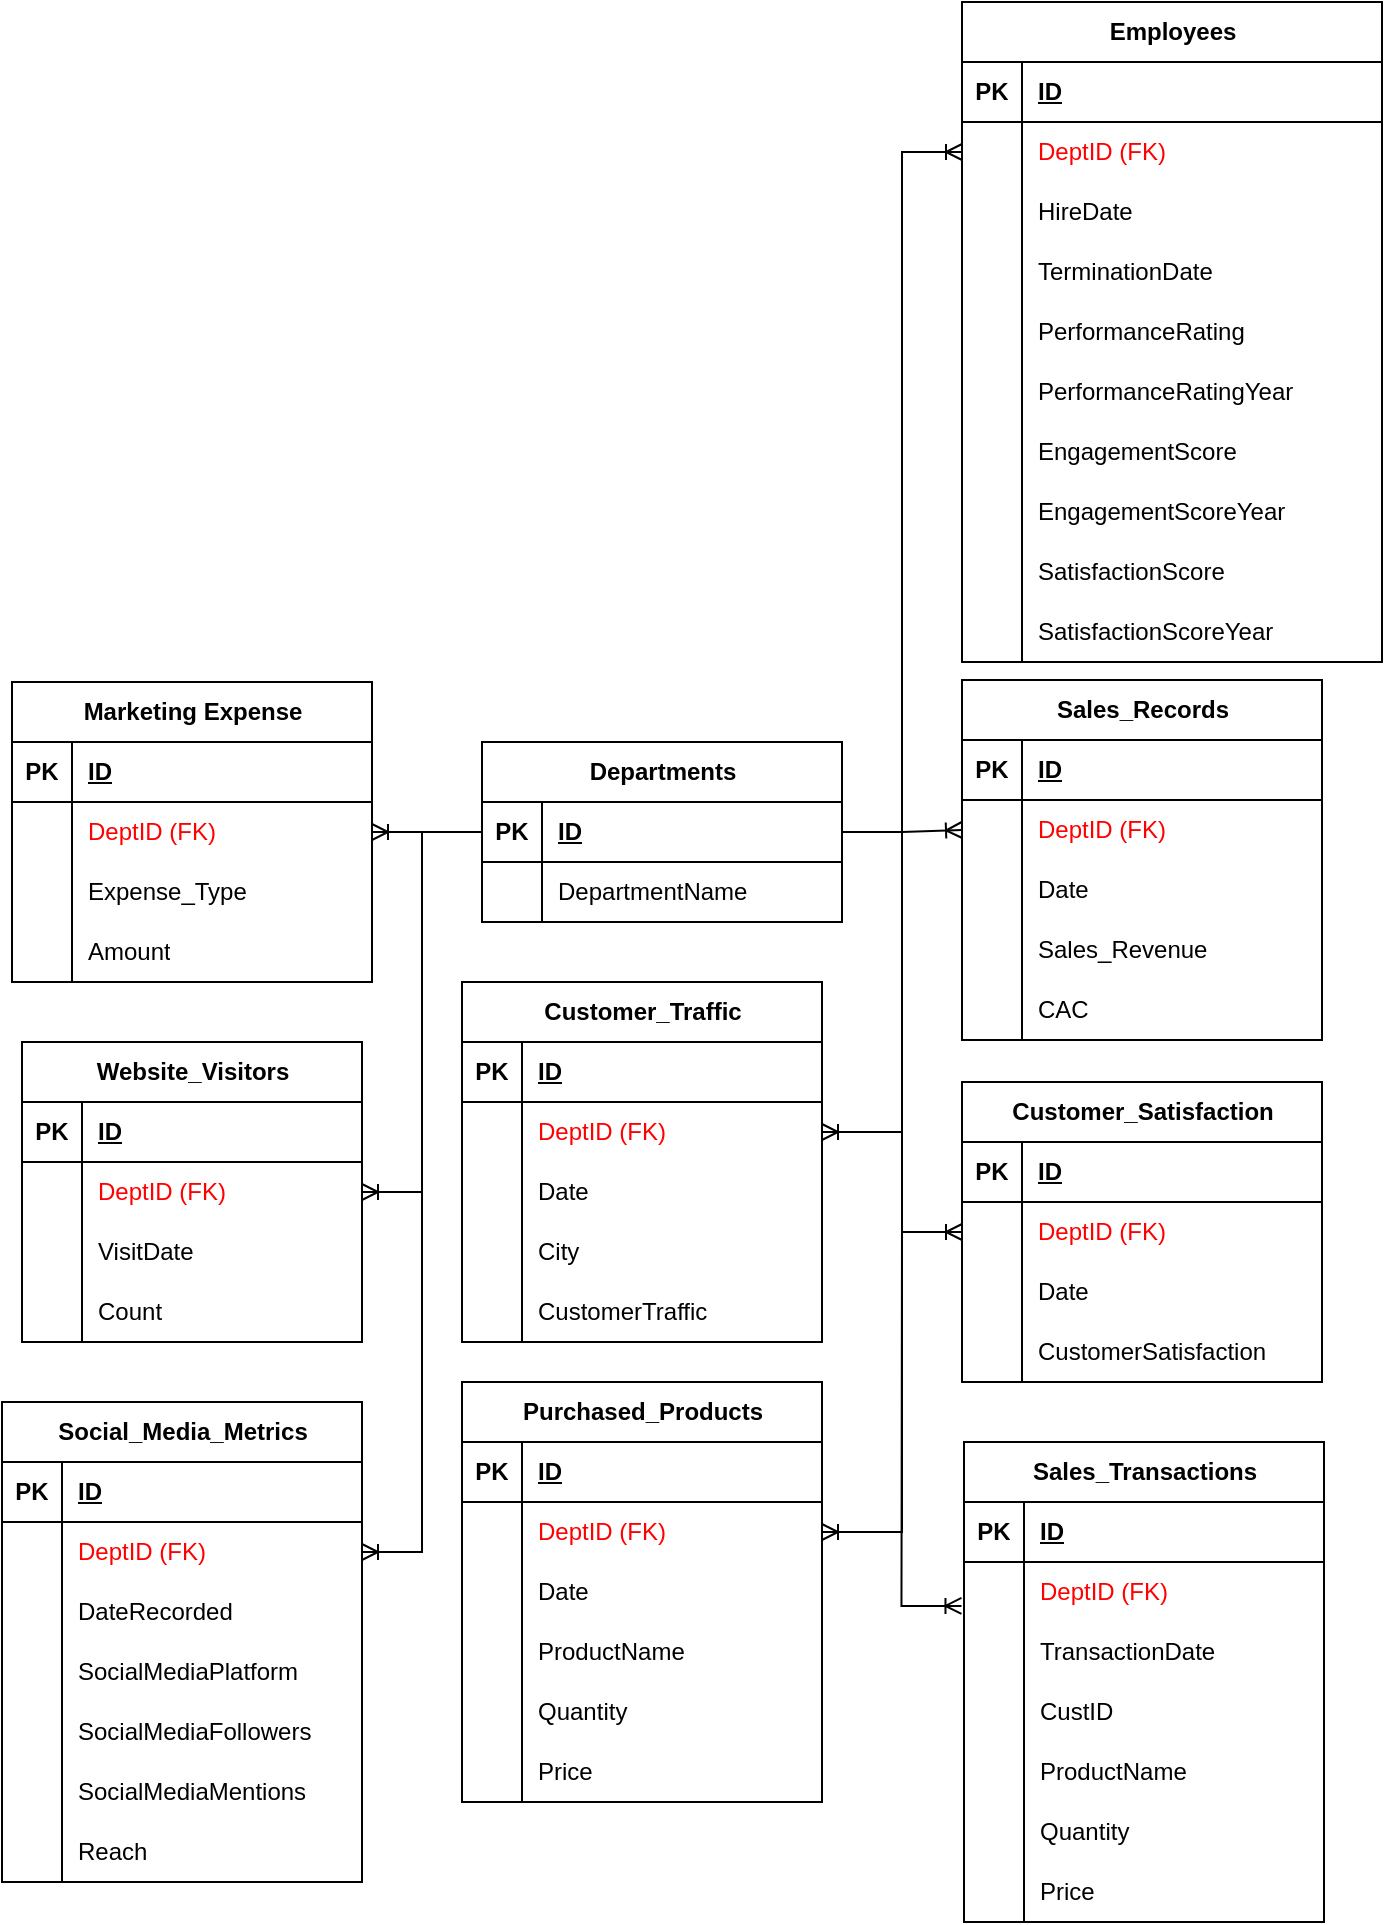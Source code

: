 <mxfile version="21.6.7" type="device" pages="4">
  <diagram id="0eBIQefXOfmjj_ZgFMgf" name="Data Model">
    <mxGraphModel dx="1050" dy="566" grid="1" gridSize="10" guides="1" tooltips="1" connect="1" arrows="1" fold="1" page="1" pageScale="1" pageWidth="5000" pageHeight="5000" math="0" shadow="0">
      <root>
        <mxCell id="0" />
        <mxCell id="1" parent="0" />
        <mxCell id="ynWECLOKBRN1q8qXPvB_-1" value="Departments" style="shape=table;startSize=30;container=1;collapsible=1;childLayout=tableLayout;fixedRows=1;rowLines=0;fontStyle=1;align=center;resizeLast=1;html=1;" parent="1" vertex="1">
          <mxGeometry x="920" y="740" width="180" height="90" as="geometry" />
        </mxCell>
        <mxCell id="ynWECLOKBRN1q8qXPvB_-2" value="" style="shape=tableRow;horizontal=0;startSize=0;swimlaneHead=0;swimlaneBody=0;fillColor=none;collapsible=0;dropTarget=0;points=[[0,0.5],[1,0.5]];portConstraint=eastwest;top=0;left=0;right=0;bottom=1;" parent="ynWECLOKBRN1q8qXPvB_-1" vertex="1">
          <mxGeometry y="30" width="180" height="30" as="geometry" />
        </mxCell>
        <mxCell id="ynWECLOKBRN1q8qXPvB_-3" value="PK" style="shape=partialRectangle;connectable=0;fillColor=none;top=0;left=0;bottom=0;right=0;fontStyle=1;overflow=hidden;whiteSpace=wrap;html=1;" parent="ynWECLOKBRN1q8qXPvB_-2" vertex="1">
          <mxGeometry width="30" height="30" as="geometry">
            <mxRectangle width="30" height="30" as="alternateBounds" />
          </mxGeometry>
        </mxCell>
        <mxCell id="ynWECLOKBRN1q8qXPvB_-4" value="ID" style="shape=partialRectangle;connectable=0;fillColor=none;top=0;left=0;bottom=0;right=0;align=left;spacingLeft=6;fontStyle=5;overflow=hidden;whiteSpace=wrap;html=1;" parent="ynWECLOKBRN1q8qXPvB_-2" vertex="1">
          <mxGeometry x="30" width="150" height="30" as="geometry">
            <mxRectangle width="150" height="30" as="alternateBounds" />
          </mxGeometry>
        </mxCell>
        <mxCell id="ynWECLOKBRN1q8qXPvB_-5" value="" style="shape=tableRow;horizontal=0;startSize=0;swimlaneHead=0;swimlaneBody=0;fillColor=none;collapsible=0;dropTarget=0;points=[[0,0.5],[1,0.5]];portConstraint=eastwest;top=0;left=0;right=0;bottom=0;" parent="ynWECLOKBRN1q8qXPvB_-1" vertex="1">
          <mxGeometry y="60" width="180" height="30" as="geometry" />
        </mxCell>
        <mxCell id="ynWECLOKBRN1q8qXPvB_-6" value="" style="shape=partialRectangle;connectable=0;fillColor=none;top=0;left=0;bottom=0;right=0;editable=1;overflow=hidden;whiteSpace=wrap;html=1;" parent="ynWECLOKBRN1q8qXPvB_-5" vertex="1">
          <mxGeometry width="30" height="30" as="geometry">
            <mxRectangle width="30" height="30" as="alternateBounds" />
          </mxGeometry>
        </mxCell>
        <mxCell id="ynWECLOKBRN1q8qXPvB_-7" value="DepartmentName" style="shape=partialRectangle;connectable=0;fillColor=none;top=0;left=0;bottom=0;right=0;align=left;spacingLeft=6;overflow=hidden;whiteSpace=wrap;html=1;" parent="ynWECLOKBRN1q8qXPvB_-5" vertex="1">
          <mxGeometry x="30" width="150" height="30" as="geometry">
            <mxRectangle width="150" height="30" as="alternateBounds" />
          </mxGeometry>
        </mxCell>
        <mxCell id="ynWECLOKBRN1q8qXPvB_-15" value="Marketing Expense" style="shape=table;startSize=30;container=1;collapsible=1;childLayout=tableLayout;fixedRows=1;rowLines=0;fontStyle=1;align=center;resizeLast=1;html=1;" parent="1" vertex="1">
          <mxGeometry x="685" y="710" width="180" height="150" as="geometry" />
        </mxCell>
        <mxCell id="ynWECLOKBRN1q8qXPvB_-16" value="" style="shape=tableRow;horizontal=0;startSize=0;swimlaneHead=0;swimlaneBody=0;fillColor=none;collapsible=0;dropTarget=0;points=[[0,0.5],[1,0.5]];portConstraint=eastwest;top=0;left=0;right=0;bottom=1;" parent="ynWECLOKBRN1q8qXPvB_-15" vertex="1">
          <mxGeometry y="30" width="180" height="30" as="geometry" />
        </mxCell>
        <mxCell id="ynWECLOKBRN1q8qXPvB_-17" value="PK" style="shape=partialRectangle;connectable=0;fillColor=none;top=0;left=0;bottom=0;right=0;fontStyle=1;overflow=hidden;whiteSpace=wrap;html=1;" parent="ynWECLOKBRN1q8qXPvB_-16" vertex="1">
          <mxGeometry width="30" height="30" as="geometry">
            <mxRectangle width="30" height="30" as="alternateBounds" />
          </mxGeometry>
        </mxCell>
        <mxCell id="ynWECLOKBRN1q8qXPvB_-18" value="ID" style="shape=partialRectangle;connectable=0;fillColor=none;top=0;left=0;bottom=0;right=0;align=left;spacingLeft=6;fontStyle=5;overflow=hidden;whiteSpace=wrap;html=1;" parent="ynWECLOKBRN1q8qXPvB_-16" vertex="1">
          <mxGeometry x="30" width="150" height="30" as="geometry">
            <mxRectangle width="150" height="30" as="alternateBounds" />
          </mxGeometry>
        </mxCell>
        <mxCell id="ynWECLOKBRN1q8qXPvB_-19" value="" style="shape=tableRow;horizontal=0;startSize=0;swimlaneHead=0;swimlaneBody=0;fillColor=none;collapsible=0;dropTarget=0;points=[[0,0.5],[1,0.5]];portConstraint=eastwest;top=0;left=0;right=0;bottom=0;" parent="ynWECLOKBRN1q8qXPvB_-15" vertex="1">
          <mxGeometry y="60" width="180" height="30" as="geometry" />
        </mxCell>
        <mxCell id="ynWECLOKBRN1q8qXPvB_-20" value="" style="shape=partialRectangle;connectable=0;fillColor=none;top=0;left=0;bottom=0;right=0;editable=1;overflow=hidden;whiteSpace=wrap;html=1;" parent="ynWECLOKBRN1q8qXPvB_-19" vertex="1">
          <mxGeometry width="30" height="30" as="geometry">
            <mxRectangle width="30" height="30" as="alternateBounds" />
          </mxGeometry>
        </mxCell>
        <mxCell id="ynWECLOKBRN1q8qXPvB_-21" value="&lt;font color=&quot;#ff0000&quot;&gt;DeptID (FK)&lt;/font&gt;" style="shape=partialRectangle;connectable=0;fillColor=none;top=0;left=0;bottom=0;right=0;align=left;spacingLeft=6;overflow=hidden;whiteSpace=wrap;html=1;" parent="ynWECLOKBRN1q8qXPvB_-19" vertex="1">
          <mxGeometry x="30" width="150" height="30" as="geometry">
            <mxRectangle width="150" height="30" as="alternateBounds" />
          </mxGeometry>
        </mxCell>
        <mxCell id="ynWECLOKBRN1q8qXPvB_-22" value="" style="shape=tableRow;horizontal=0;startSize=0;swimlaneHead=0;swimlaneBody=0;fillColor=none;collapsible=0;dropTarget=0;points=[[0,0.5],[1,0.5]];portConstraint=eastwest;top=0;left=0;right=0;bottom=0;" parent="ynWECLOKBRN1q8qXPvB_-15" vertex="1">
          <mxGeometry y="90" width="180" height="30" as="geometry" />
        </mxCell>
        <mxCell id="ynWECLOKBRN1q8qXPvB_-23" value="" style="shape=partialRectangle;connectable=0;fillColor=none;top=0;left=0;bottom=0;right=0;editable=1;overflow=hidden;whiteSpace=wrap;html=1;" parent="ynWECLOKBRN1q8qXPvB_-22" vertex="1">
          <mxGeometry width="30" height="30" as="geometry">
            <mxRectangle width="30" height="30" as="alternateBounds" />
          </mxGeometry>
        </mxCell>
        <mxCell id="ynWECLOKBRN1q8qXPvB_-24" value="Expense_Type" style="shape=partialRectangle;connectable=0;fillColor=none;top=0;left=0;bottom=0;right=0;align=left;spacingLeft=6;overflow=hidden;whiteSpace=wrap;html=1;" parent="ynWECLOKBRN1q8qXPvB_-22" vertex="1">
          <mxGeometry x="30" width="150" height="30" as="geometry">
            <mxRectangle width="150" height="30" as="alternateBounds" />
          </mxGeometry>
        </mxCell>
        <mxCell id="ynWECLOKBRN1q8qXPvB_-25" value="" style="shape=tableRow;horizontal=0;startSize=0;swimlaneHead=0;swimlaneBody=0;fillColor=none;collapsible=0;dropTarget=0;points=[[0,0.5],[1,0.5]];portConstraint=eastwest;top=0;left=0;right=0;bottom=0;" parent="ynWECLOKBRN1q8qXPvB_-15" vertex="1">
          <mxGeometry y="120" width="180" height="30" as="geometry" />
        </mxCell>
        <mxCell id="ynWECLOKBRN1q8qXPvB_-26" value="" style="shape=partialRectangle;connectable=0;fillColor=none;top=0;left=0;bottom=0;right=0;editable=1;overflow=hidden;whiteSpace=wrap;html=1;" parent="ynWECLOKBRN1q8qXPvB_-25" vertex="1">
          <mxGeometry width="30" height="30" as="geometry">
            <mxRectangle width="30" height="30" as="alternateBounds" />
          </mxGeometry>
        </mxCell>
        <mxCell id="ynWECLOKBRN1q8qXPvB_-27" value="Amount" style="shape=partialRectangle;connectable=0;fillColor=none;top=0;left=0;bottom=0;right=0;align=left;spacingLeft=6;overflow=hidden;whiteSpace=wrap;html=1;" parent="ynWECLOKBRN1q8qXPvB_-25" vertex="1">
          <mxGeometry x="30" width="150" height="30" as="geometry">
            <mxRectangle width="150" height="30" as="alternateBounds" />
          </mxGeometry>
        </mxCell>
        <mxCell id="ynWECLOKBRN1q8qXPvB_-28" value="Website_Visitors" style="shape=table;startSize=30;container=1;collapsible=1;childLayout=tableLayout;fixedRows=1;rowLines=0;fontStyle=1;align=center;resizeLast=1;html=1;" parent="1" vertex="1">
          <mxGeometry x="690" y="890" width="170" height="150" as="geometry" />
        </mxCell>
        <mxCell id="ynWECLOKBRN1q8qXPvB_-29" value="" style="shape=tableRow;horizontal=0;startSize=0;swimlaneHead=0;swimlaneBody=0;fillColor=none;collapsible=0;dropTarget=0;points=[[0,0.5],[1,0.5]];portConstraint=eastwest;top=0;left=0;right=0;bottom=1;" parent="ynWECLOKBRN1q8qXPvB_-28" vertex="1">
          <mxGeometry y="30" width="170" height="30" as="geometry" />
        </mxCell>
        <mxCell id="ynWECLOKBRN1q8qXPvB_-30" value="PK" style="shape=partialRectangle;connectable=0;fillColor=none;top=0;left=0;bottom=0;right=0;fontStyle=1;overflow=hidden;whiteSpace=wrap;html=1;" parent="ynWECLOKBRN1q8qXPvB_-29" vertex="1">
          <mxGeometry width="30" height="30" as="geometry">
            <mxRectangle width="30" height="30" as="alternateBounds" />
          </mxGeometry>
        </mxCell>
        <mxCell id="ynWECLOKBRN1q8qXPvB_-31" value="ID" style="shape=partialRectangle;connectable=0;fillColor=none;top=0;left=0;bottom=0;right=0;align=left;spacingLeft=6;fontStyle=5;overflow=hidden;whiteSpace=wrap;html=1;" parent="ynWECLOKBRN1q8qXPvB_-29" vertex="1">
          <mxGeometry x="30" width="140" height="30" as="geometry">
            <mxRectangle width="140" height="30" as="alternateBounds" />
          </mxGeometry>
        </mxCell>
        <mxCell id="ynWECLOKBRN1q8qXPvB_-32" value="" style="shape=tableRow;horizontal=0;startSize=0;swimlaneHead=0;swimlaneBody=0;fillColor=none;collapsible=0;dropTarget=0;points=[[0,0.5],[1,0.5]];portConstraint=eastwest;top=0;left=0;right=0;bottom=0;" parent="ynWECLOKBRN1q8qXPvB_-28" vertex="1">
          <mxGeometry y="60" width="170" height="30" as="geometry" />
        </mxCell>
        <mxCell id="ynWECLOKBRN1q8qXPvB_-33" value="" style="shape=partialRectangle;connectable=0;fillColor=none;top=0;left=0;bottom=0;right=0;editable=1;overflow=hidden;whiteSpace=wrap;html=1;" parent="ynWECLOKBRN1q8qXPvB_-32" vertex="1">
          <mxGeometry width="30" height="30" as="geometry">
            <mxRectangle width="30" height="30" as="alternateBounds" />
          </mxGeometry>
        </mxCell>
        <mxCell id="ynWECLOKBRN1q8qXPvB_-34" value="&lt;font color=&quot;#ff0000&quot;&gt;DeptID (FK)&lt;/font&gt;" style="shape=partialRectangle;connectable=0;fillColor=none;top=0;left=0;bottom=0;right=0;align=left;spacingLeft=6;overflow=hidden;whiteSpace=wrap;html=1;" parent="ynWECLOKBRN1q8qXPvB_-32" vertex="1">
          <mxGeometry x="30" width="140" height="30" as="geometry">
            <mxRectangle width="140" height="30" as="alternateBounds" />
          </mxGeometry>
        </mxCell>
        <mxCell id="ynWECLOKBRN1q8qXPvB_-35" value="" style="shape=tableRow;horizontal=0;startSize=0;swimlaneHead=0;swimlaneBody=0;fillColor=none;collapsible=0;dropTarget=0;points=[[0,0.5],[1,0.5]];portConstraint=eastwest;top=0;left=0;right=0;bottom=0;" parent="ynWECLOKBRN1q8qXPvB_-28" vertex="1">
          <mxGeometry y="90" width="170" height="30" as="geometry" />
        </mxCell>
        <mxCell id="ynWECLOKBRN1q8qXPvB_-36" value="" style="shape=partialRectangle;connectable=0;fillColor=none;top=0;left=0;bottom=0;right=0;editable=1;overflow=hidden;whiteSpace=wrap;html=1;" parent="ynWECLOKBRN1q8qXPvB_-35" vertex="1">
          <mxGeometry width="30" height="30" as="geometry">
            <mxRectangle width="30" height="30" as="alternateBounds" />
          </mxGeometry>
        </mxCell>
        <mxCell id="ynWECLOKBRN1q8qXPvB_-37" value="VisitDate" style="shape=partialRectangle;connectable=0;fillColor=none;top=0;left=0;bottom=0;right=0;align=left;spacingLeft=6;overflow=hidden;whiteSpace=wrap;html=1;" parent="ynWECLOKBRN1q8qXPvB_-35" vertex="1">
          <mxGeometry x="30" width="140" height="30" as="geometry">
            <mxRectangle width="140" height="30" as="alternateBounds" />
          </mxGeometry>
        </mxCell>
        <mxCell id="ynWECLOKBRN1q8qXPvB_-38" value="" style="shape=tableRow;horizontal=0;startSize=0;swimlaneHead=0;swimlaneBody=0;fillColor=none;collapsible=0;dropTarget=0;points=[[0,0.5],[1,0.5]];portConstraint=eastwest;top=0;left=0;right=0;bottom=0;" parent="ynWECLOKBRN1q8qXPvB_-28" vertex="1">
          <mxGeometry y="120" width="170" height="30" as="geometry" />
        </mxCell>
        <mxCell id="ynWECLOKBRN1q8qXPvB_-39" value="" style="shape=partialRectangle;connectable=0;fillColor=none;top=0;left=0;bottom=0;right=0;editable=1;overflow=hidden;whiteSpace=wrap;html=1;" parent="ynWECLOKBRN1q8qXPvB_-38" vertex="1">
          <mxGeometry width="30" height="30" as="geometry">
            <mxRectangle width="30" height="30" as="alternateBounds" />
          </mxGeometry>
        </mxCell>
        <mxCell id="ynWECLOKBRN1q8qXPvB_-40" value="Count" style="shape=partialRectangle;connectable=0;fillColor=none;top=0;left=0;bottom=0;right=0;align=left;spacingLeft=6;overflow=hidden;whiteSpace=wrap;html=1;" parent="ynWECLOKBRN1q8qXPvB_-38" vertex="1">
          <mxGeometry x="30" width="140" height="30" as="geometry">
            <mxRectangle width="140" height="30" as="alternateBounds" />
          </mxGeometry>
        </mxCell>
        <mxCell id="ynWECLOKBRN1q8qXPvB_-43" value="" style="edgeStyle=entityRelationEdgeStyle;fontSize=12;html=1;endArrow=ERoneToMany;rounded=0;exitX=0;exitY=0.5;exitDx=0;exitDy=0;entryX=1;entryY=0.5;entryDx=0;entryDy=0;" parent="1" source="ynWECLOKBRN1q8qXPvB_-2" target="ynWECLOKBRN1q8qXPvB_-19" edge="1">
          <mxGeometry width="100" height="100" relative="1" as="geometry">
            <mxPoint x="970" y="1180" as="sourcePoint" />
            <mxPoint x="1070" y="1080" as="targetPoint" />
          </mxGeometry>
        </mxCell>
        <mxCell id="ynWECLOKBRN1q8qXPvB_-44" value="" style="edgeStyle=entityRelationEdgeStyle;fontSize=12;html=1;endArrow=ERoneToMany;rounded=0;exitX=0;exitY=0.5;exitDx=0;exitDy=0;entryX=1;entryY=0.5;entryDx=0;entryDy=0;" parent="1" source="ynWECLOKBRN1q8qXPvB_-2" target="ynWECLOKBRN1q8qXPvB_-32" edge="1">
          <mxGeometry width="100" height="100" relative="1" as="geometry">
            <mxPoint x="1090" y="1100" as="sourcePoint" />
            <mxPoint x="930" y="1130" as="targetPoint" />
          </mxGeometry>
        </mxCell>
        <mxCell id="ynWECLOKBRN1q8qXPvB_-45" value="Social_Media_Metrics" style="shape=table;startSize=30;container=1;collapsible=1;childLayout=tableLayout;fixedRows=1;rowLines=0;fontStyle=1;align=center;resizeLast=1;html=1;" parent="1" vertex="1">
          <mxGeometry x="680" y="1070" width="180" height="240" as="geometry" />
        </mxCell>
        <mxCell id="ynWECLOKBRN1q8qXPvB_-46" value="" style="shape=tableRow;horizontal=0;startSize=0;swimlaneHead=0;swimlaneBody=0;fillColor=none;collapsible=0;dropTarget=0;points=[[0,0.5],[1,0.5]];portConstraint=eastwest;top=0;left=0;right=0;bottom=1;" parent="ynWECLOKBRN1q8qXPvB_-45" vertex="1">
          <mxGeometry y="30" width="180" height="30" as="geometry" />
        </mxCell>
        <mxCell id="ynWECLOKBRN1q8qXPvB_-47" value="PK" style="shape=partialRectangle;connectable=0;fillColor=none;top=0;left=0;bottom=0;right=0;fontStyle=1;overflow=hidden;whiteSpace=wrap;html=1;" parent="ynWECLOKBRN1q8qXPvB_-46" vertex="1">
          <mxGeometry width="30" height="30" as="geometry">
            <mxRectangle width="30" height="30" as="alternateBounds" />
          </mxGeometry>
        </mxCell>
        <mxCell id="ynWECLOKBRN1q8qXPvB_-48" value="ID" style="shape=partialRectangle;connectable=0;fillColor=none;top=0;left=0;bottom=0;right=0;align=left;spacingLeft=6;fontStyle=5;overflow=hidden;whiteSpace=wrap;html=1;" parent="ynWECLOKBRN1q8qXPvB_-46" vertex="1">
          <mxGeometry x="30" width="150" height="30" as="geometry">
            <mxRectangle width="150" height="30" as="alternateBounds" />
          </mxGeometry>
        </mxCell>
        <mxCell id="ynWECLOKBRN1q8qXPvB_-49" value="" style="shape=tableRow;horizontal=0;startSize=0;swimlaneHead=0;swimlaneBody=0;fillColor=none;collapsible=0;dropTarget=0;points=[[0,0.5],[1,0.5]];portConstraint=eastwest;top=0;left=0;right=0;bottom=0;" parent="ynWECLOKBRN1q8qXPvB_-45" vertex="1">
          <mxGeometry y="60" width="180" height="30" as="geometry" />
        </mxCell>
        <mxCell id="ynWECLOKBRN1q8qXPvB_-50" value="" style="shape=partialRectangle;connectable=0;fillColor=none;top=0;left=0;bottom=0;right=0;editable=1;overflow=hidden;whiteSpace=wrap;html=1;" parent="ynWECLOKBRN1q8qXPvB_-49" vertex="1">
          <mxGeometry width="30" height="30" as="geometry">
            <mxRectangle width="30" height="30" as="alternateBounds" />
          </mxGeometry>
        </mxCell>
        <mxCell id="ynWECLOKBRN1q8qXPvB_-51" value="&lt;font color=&quot;#ff0000&quot;&gt;DeptID (FK)&lt;/font&gt;" style="shape=partialRectangle;connectable=0;fillColor=none;top=0;left=0;bottom=0;right=0;align=left;spacingLeft=6;overflow=hidden;whiteSpace=wrap;html=1;" parent="ynWECLOKBRN1q8qXPvB_-49" vertex="1">
          <mxGeometry x="30" width="150" height="30" as="geometry">
            <mxRectangle width="150" height="30" as="alternateBounds" />
          </mxGeometry>
        </mxCell>
        <mxCell id="ynWECLOKBRN1q8qXPvB_-52" value="" style="shape=tableRow;horizontal=0;startSize=0;swimlaneHead=0;swimlaneBody=0;fillColor=none;collapsible=0;dropTarget=0;points=[[0,0.5],[1,0.5]];portConstraint=eastwest;top=0;left=0;right=0;bottom=0;" parent="ynWECLOKBRN1q8qXPvB_-45" vertex="1">
          <mxGeometry y="90" width="180" height="30" as="geometry" />
        </mxCell>
        <mxCell id="ynWECLOKBRN1q8qXPvB_-53" value="" style="shape=partialRectangle;connectable=0;fillColor=none;top=0;left=0;bottom=0;right=0;editable=1;overflow=hidden;whiteSpace=wrap;html=1;" parent="ynWECLOKBRN1q8qXPvB_-52" vertex="1">
          <mxGeometry width="30" height="30" as="geometry">
            <mxRectangle width="30" height="30" as="alternateBounds" />
          </mxGeometry>
        </mxCell>
        <mxCell id="ynWECLOKBRN1q8qXPvB_-54" value="DateRecorded" style="shape=partialRectangle;connectable=0;fillColor=none;top=0;left=0;bottom=0;right=0;align=left;spacingLeft=6;overflow=hidden;whiteSpace=wrap;html=1;" parent="ynWECLOKBRN1q8qXPvB_-52" vertex="1">
          <mxGeometry x="30" width="150" height="30" as="geometry">
            <mxRectangle width="150" height="30" as="alternateBounds" />
          </mxGeometry>
        </mxCell>
        <mxCell id="ynWECLOKBRN1q8qXPvB_-55" value="" style="shape=tableRow;horizontal=0;startSize=0;swimlaneHead=0;swimlaneBody=0;fillColor=none;collapsible=0;dropTarget=0;points=[[0,0.5],[1,0.5]];portConstraint=eastwest;top=0;left=0;right=0;bottom=0;" parent="ynWECLOKBRN1q8qXPvB_-45" vertex="1">
          <mxGeometry y="120" width="180" height="30" as="geometry" />
        </mxCell>
        <mxCell id="ynWECLOKBRN1q8qXPvB_-56" value="" style="shape=partialRectangle;connectable=0;fillColor=none;top=0;left=0;bottom=0;right=0;editable=1;overflow=hidden;whiteSpace=wrap;html=1;" parent="ynWECLOKBRN1q8qXPvB_-55" vertex="1">
          <mxGeometry width="30" height="30" as="geometry">
            <mxRectangle width="30" height="30" as="alternateBounds" />
          </mxGeometry>
        </mxCell>
        <mxCell id="ynWECLOKBRN1q8qXPvB_-57" value="SocialMediaPlatform" style="shape=partialRectangle;connectable=0;fillColor=none;top=0;left=0;bottom=0;right=0;align=left;spacingLeft=6;overflow=hidden;whiteSpace=wrap;html=1;" parent="ynWECLOKBRN1q8qXPvB_-55" vertex="1">
          <mxGeometry x="30" width="150" height="30" as="geometry">
            <mxRectangle width="150" height="30" as="alternateBounds" />
          </mxGeometry>
        </mxCell>
        <mxCell id="ynWECLOKBRN1q8qXPvB_-58" style="shape=tableRow;horizontal=0;startSize=0;swimlaneHead=0;swimlaneBody=0;fillColor=none;collapsible=0;dropTarget=0;points=[[0,0.5],[1,0.5]];portConstraint=eastwest;top=0;left=0;right=0;bottom=0;" parent="ynWECLOKBRN1q8qXPvB_-45" vertex="1">
          <mxGeometry y="150" width="180" height="30" as="geometry" />
        </mxCell>
        <mxCell id="ynWECLOKBRN1q8qXPvB_-59" style="shape=partialRectangle;connectable=0;fillColor=none;top=0;left=0;bottom=0;right=0;editable=1;overflow=hidden;whiteSpace=wrap;html=1;" parent="ynWECLOKBRN1q8qXPvB_-58" vertex="1">
          <mxGeometry width="30" height="30" as="geometry">
            <mxRectangle width="30" height="30" as="alternateBounds" />
          </mxGeometry>
        </mxCell>
        <mxCell id="ynWECLOKBRN1q8qXPvB_-60" value="SocialMediaFollowers" style="shape=partialRectangle;connectable=0;fillColor=none;top=0;left=0;bottom=0;right=0;align=left;spacingLeft=6;overflow=hidden;whiteSpace=wrap;html=1;" parent="ynWECLOKBRN1q8qXPvB_-58" vertex="1">
          <mxGeometry x="30" width="150" height="30" as="geometry">
            <mxRectangle width="150" height="30" as="alternateBounds" />
          </mxGeometry>
        </mxCell>
        <mxCell id="ynWECLOKBRN1q8qXPvB_-61" style="shape=tableRow;horizontal=0;startSize=0;swimlaneHead=0;swimlaneBody=0;fillColor=none;collapsible=0;dropTarget=0;points=[[0,0.5],[1,0.5]];portConstraint=eastwest;top=0;left=0;right=0;bottom=0;" parent="ynWECLOKBRN1q8qXPvB_-45" vertex="1">
          <mxGeometry y="180" width="180" height="30" as="geometry" />
        </mxCell>
        <mxCell id="ynWECLOKBRN1q8qXPvB_-62" style="shape=partialRectangle;connectable=0;fillColor=none;top=0;left=0;bottom=0;right=0;editable=1;overflow=hidden;whiteSpace=wrap;html=1;" parent="ynWECLOKBRN1q8qXPvB_-61" vertex="1">
          <mxGeometry width="30" height="30" as="geometry">
            <mxRectangle width="30" height="30" as="alternateBounds" />
          </mxGeometry>
        </mxCell>
        <mxCell id="ynWECLOKBRN1q8qXPvB_-63" value="SocialMediaMentions" style="shape=partialRectangle;connectable=0;fillColor=none;top=0;left=0;bottom=0;right=0;align=left;spacingLeft=6;overflow=hidden;whiteSpace=wrap;html=1;" parent="ynWECLOKBRN1q8qXPvB_-61" vertex="1">
          <mxGeometry x="30" width="150" height="30" as="geometry">
            <mxRectangle width="150" height="30" as="alternateBounds" />
          </mxGeometry>
        </mxCell>
        <mxCell id="ynWECLOKBRN1q8qXPvB_-64" style="shape=tableRow;horizontal=0;startSize=0;swimlaneHead=0;swimlaneBody=0;fillColor=none;collapsible=0;dropTarget=0;points=[[0,0.5],[1,0.5]];portConstraint=eastwest;top=0;left=0;right=0;bottom=0;" parent="ynWECLOKBRN1q8qXPvB_-45" vertex="1">
          <mxGeometry y="210" width="180" height="30" as="geometry" />
        </mxCell>
        <mxCell id="ynWECLOKBRN1q8qXPvB_-65" style="shape=partialRectangle;connectable=0;fillColor=none;top=0;left=0;bottom=0;right=0;editable=1;overflow=hidden;whiteSpace=wrap;html=1;" parent="ynWECLOKBRN1q8qXPvB_-64" vertex="1">
          <mxGeometry width="30" height="30" as="geometry">
            <mxRectangle width="30" height="30" as="alternateBounds" />
          </mxGeometry>
        </mxCell>
        <mxCell id="ynWECLOKBRN1q8qXPvB_-66" value="Reach" style="shape=partialRectangle;connectable=0;fillColor=none;top=0;left=0;bottom=0;right=0;align=left;spacingLeft=6;overflow=hidden;whiteSpace=wrap;html=1;" parent="ynWECLOKBRN1q8qXPvB_-64" vertex="1">
          <mxGeometry x="30" width="150" height="30" as="geometry">
            <mxRectangle width="150" height="30" as="alternateBounds" />
          </mxGeometry>
        </mxCell>
        <mxCell id="ynWECLOKBRN1q8qXPvB_-67" value="" style="edgeStyle=entityRelationEdgeStyle;fontSize=12;html=1;endArrow=ERoneToMany;rounded=0;exitX=0;exitY=0.5;exitDx=0;exitDy=0;entryX=1;entryY=0.5;entryDx=0;entryDy=0;" parent="1" source="ynWECLOKBRN1q8qXPvB_-2" target="ynWECLOKBRN1q8qXPvB_-49" edge="1">
          <mxGeometry width="100" height="100" relative="1" as="geometry">
            <mxPoint x="980" y="1105" as="sourcePoint" />
            <mxPoint x="920" y="1205" as="targetPoint" />
          </mxGeometry>
        </mxCell>
        <mxCell id="ynWECLOKBRN1q8qXPvB_-68" value="Sales_Records" style="shape=table;startSize=30;container=1;collapsible=1;childLayout=tableLayout;fixedRows=1;rowLines=0;fontStyle=1;align=center;resizeLast=1;html=1;" parent="1" vertex="1">
          <mxGeometry x="1160" y="709" width="180" height="180" as="geometry" />
        </mxCell>
        <mxCell id="ynWECLOKBRN1q8qXPvB_-69" value="" style="shape=tableRow;horizontal=0;startSize=0;swimlaneHead=0;swimlaneBody=0;fillColor=none;collapsible=0;dropTarget=0;points=[[0,0.5],[1,0.5]];portConstraint=eastwest;top=0;left=0;right=0;bottom=1;" parent="ynWECLOKBRN1q8qXPvB_-68" vertex="1">
          <mxGeometry y="30" width="180" height="30" as="geometry" />
        </mxCell>
        <mxCell id="ynWECLOKBRN1q8qXPvB_-70" value="PK" style="shape=partialRectangle;connectable=0;fillColor=none;top=0;left=0;bottom=0;right=0;fontStyle=1;overflow=hidden;whiteSpace=wrap;html=1;" parent="ynWECLOKBRN1q8qXPvB_-69" vertex="1">
          <mxGeometry width="30" height="30" as="geometry">
            <mxRectangle width="30" height="30" as="alternateBounds" />
          </mxGeometry>
        </mxCell>
        <mxCell id="ynWECLOKBRN1q8qXPvB_-71" value="ID" style="shape=partialRectangle;connectable=0;fillColor=none;top=0;left=0;bottom=0;right=0;align=left;spacingLeft=6;fontStyle=5;overflow=hidden;whiteSpace=wrap;html=1;" parent="ynWECLOKBRN1q8qXPvB_-69" vertex="1">
          <mxGeometry x="30" width="150" height="30" as="geometry">
            <mxRectangle width="150" height="30" as="alternateBounds" />
          </mxGeometry>
        </mxCell>
        <mxCell id="ynWECLOKBRN1q8qXPvB_-72" value="" style="shape=tableRow;horizontal=0;startSize=0;swimlaneHead=0;swimlaneBody=0;fillColor=none;collapsible=0;dropTarget=0;points=[[0,0.5],[1,0.5]];portConstraint=eastwest;top=0;left=0;right=0;bottom=0;" parent="ynWECLOKBRN1q8qXPvB_-68" vertex="1">
          <mxGeometry y="60" width="180" height="30" as="geometry" />
        </mxCell>
        <mxCell id="ynWECLOKBRN1q8qXPvB_-73" value="" style="shape=partialRectangle;connectable=0;fillColor=none;top=0;left=0;bottom=0;right=0;editable=1;overflow=hidden;whiteSpace=wrap;html=1;" parent="ynWECLOKBRN1q8qXPvB_-72" vertex="1">
          <mxGeometry width="30" height="30" as="geometry">
            <mxRectangle width="30" height="30" as="alternateBounds" />
          </mxGeometry>
        </mxCell>
        <mxCell id="ynWECLOKBRN1q8qXPvB_-74" value="&lt;font color=&quot;#ff0000&quot;&gt;DeptID (FK)&lt;/font&gt;" style="shape=partialRectangle;connectable=0;fillColor=none;top=0;left=0;bottom=0;right=0;align=left;spacingLeft=6;overflow=hidden;whiteSpace=wrap;html=1;" parent="ynWECLOKBRN1q8qXPvB_-72" vertex="1">
          <mxGeometry x="30" width="150" height="30" as="geometry">
            <mxRectangle width="150" height="30" as="alternateBounds" />
          </mxGeometry>
        </mxCell>
        <mxCell id="ynWECLOKBRN1q8qXPvB_-75" value="" style="shape=tableRow;horizontal=0;startSize=0;swimlaneHead=0;swimlaneBody=0;fillColor=none;collapsible=0;dropTarget=0;points=[[0,0.5],[1,0.5]];portConstraint=eastwest;top=0;left=0;right=0;bottom=0;" parent="ynWECLOKBRN1q8qXPvB_-68" vertex="1">
          <mxGeometry y="90" width="180" height="30" as="geometry" />
        </mxCell>
        <mxCell id="ynWECLOKBRN1q8qXPvB_-76" value="" style="shape=partialRectangle;connectable=0;fillColor=none;top=0;left=0;bottom=0;right=0;editable=1;overflow=hidden;whiteSpace=wrap;html=1;" parent="ynWECLOKBRN1q8qXPvB_-75" vertex="1">
          <mxGeometry width="30" height="30" as="geometry">
            <mxRectangle width="30" height="30" as="alternateBounds" />
          </mxGeometry>
        </mxCell>
        <mxCell id="ynWECLOKBRN1q8qXPvB_-77" value="Date" style="shape=partialRectangle;connectable=0;fillColor=none;top=0;left=0;bottom=0;right=0;align=left;spacingLeft=6;overflow=hidden;whiteSpace=wrap;html=1;" parent="ynWECLOKBRN1q8qXPvB_-75" vertex="1">
          <mxGeometry x="30" width="150" height="30" as="geometry">
            <mxRectangle width="150" height="30" as="alternateBounds" />
          </mxGeometry>
        </mxCell>
        <mxCell id="ynWECLOKBRN1q8qXPvB_-78" value="" style="shape=tableRow;horizontal=0;startSize=0;swimlaneHead=0;swimlaneBody=0;fillColor=none;collapsible=0;dropTarget=0;points=[[0,0.5],[1,0.5]];portConstraint=eastwest;top=0;left=0;right=0;bottom=0;" parent="ynWECLOKBRN1q8qXPvB_-68" vertex="1">
          <mxGeometry y="120" width="180" height="30" as="geometry" />
        </mxCell>
        <mxCell id="ynWECLOKBRN1q8qXPvB_-79" value="" style="shape=partialRectangle;connectable=0;fillColor=none;top=0;left=0;bottom=0;right=0;editable=1;overflow=hidden;whiteSpace=wrap;html=1;" parent="ynWECLOKBRN1q8qXPvB_-78" vertex="1">
          <mxGeometry width="30" height="30" as="geometry">
            <mxRectangle width="30" height="30" as="alternateBounds" />
          </mxGeometry>
        </mxCell>
        <mxCell id="ynWECLOKBRN1q8qXPvB_-80" value="Sales_Revenue" style="shape=partialRectangle;connectable=0;fillColor=none;top=0;left=0;bottom=0;right=0;align=left;spacingLeft=6;overflow=hidden;whiteSpace=wrap;html=1;" parent="ynWECLOKBRN1q8qXPvB_-78" vertex="1">
          <mxGeometry x="30" width="150" height="30" as="geometry">
            <mxRectangle width="150" height="30" as="alternateBounds" />
          </mxGeometry>
        </mxCell>
        <mxCell id="ynWECLOKBRN1q8qXPvB_-81" style="shape=tableRow;horizontal=0;startSize=0;swimlaneHead=0;swimlaneBody=0;fillColor=none;collapsible=0;dropTarget=0;points=[[0,0.5],[1,0.5]];portConstraint=eastwest;top=0;left=0;right=0;bottom=0;" parent="ynWECLOKBRN1q8qXPvB_-68" vertex="1">
          <mxGeometry y="150" width="180" height="30" as="geometry" />
        </mxCell>
        <mxCell id="ynWECLOKBRN1q8qXPvB_-82" style="shape=partialRectangle;connectable=0;fillColor=none;top=0;left=0;bottom=0;right=0;editable=1;overflow=hidden;whiteSpace=wrap;html=1;" parent="ynWECLOKBRN1q8qXPvB_-81" vertex="1">
          <mxGeometry width="30" height="30" as="geometry">
            <mxRectangle width="30" height="30" as="alternateBounds" />
          </mxGeometry>
        </mxCell>
        <mxCell id="ynWECLOKBRN1q8qXPvB_-83" value="CAC" style="shape=partialRectangle;connectable=0;fillColor=none;top=0;left=0;bottom=0;right=0;align=left;spacingLeft=6;overflow=hidden;whiteSpace=wrap;html=1;" parent="ynWECLOKBRN1q8qXPvB_-81" vertex="1">
          <mxGeometry x="30" width="150" height="30" as="geometry">
            <mxRectangle width="150" height="30" as="alternateBounds" />
          </mxGeometry>
        </mxCell>
        <mxCell id="ynWECLOKBRN1q8qXPvB_-90" value="" style="edgeStyle=entityRelationEdgeStyle;fontSize=12;html=1;endArrow=ERoneToMany;rounded=0;exitX=1;exitY=0.5;exitDx=0;exitDy=0;entryX=0;entryY=0.5;entryDx=0;entryDy=0;" parent="1" source="ynWECLOKBRN1q8qXPvB_-2" target="ynWECLOKBRN1q8qXPvB_-72" edge="1">
          <mxGeometry width="100" height="100" relative="1" as="geometry">
            <mxPoint x="1220" y="1110" as="sourcePoint" />
            <mxPoint x="1160" y="950" as="targetPoint" />
          </mxGeometry>
        </mxCell>
        <mxCell id="ynWECLOKBRN1q8qXPvB_-108" value="Customer_Satisfaction" style="shape=table;startSize=30;container=1;collapsible=1;childLayout=tableLayout;fixedRows=1;rowLines=0;fontStyle=1;align=center;resizeLast=1;html=1;" parent="1" vertex="1">
          <mxGeometry x="1160" y="910" width="180" height="150" as="geometry" />
        </mxCell>
        <mxCell id="ynWECLOKBRN1q8qXPvB_-109" value="" style="shape=tableRow;horizontal=0;startSize=0;swimlaneHead=0;swimlaneBody=0;fillColor=none;collapsible=0;dropTarget=0;points=[[0,0.5],[1,0.5]];portConstraint=eastwest;top=0;left=0;right=0;bottom=1;" parent="ynWECLOKBRN1q8qXPvB_-108" vertex="1">
          <mxGeometry y="30" width="180" height="30" as="geometry" />
        </mxCell>
        <mxCell id="ynWECLOKBRN1q8qXPvB_-110" value="PK" style="shape=partialRectangle;connectable=0;fillColor=none;top=0;left=0;bottom=0;right=0;fontStyle=1;overflow=hidden;whiteSpace=wrap;html=1;" parent="ynWECLOKBRN1q8qXPvB_-109" vertex="1">
          <mxGeometry width="30" height="30" as="geometry">
            <mxRectangle width="30" height="30" as="alternateBounds" />
          </mxGeometry>
        </mxCell>
        <mxCell id="ynWECLOKBRN1q8qXPvB_-111" value="ID" style="shape=partialRectangle;connectable=0;fillColor=none;top=0;left=0;bottom=0;right=0;align=left;spacingLeft=6;fontStyle=5;overflow=hidden;whiteSpace=wrap;html=1;" parent="ynWECLOKBRN1q8qXPvB_-109" vertex="1">
          <mxGeometry x="30" width="150" height="30" as="geometry">
            <mxRectangle width="150" height="30" as="alternateBounds" />
          </mxGeometry>
        </mxCell>
        <mxCell id="ynWECLOKBRN1q8qXPvB_-112" value="" style="shape=tableRow;horizontal=0;startSize=0;swimlaneHead=0;swimlaneBody=0;fillColor=none;collapsible=0;dropTarget=0;points=[[0,0.5],[1,0.5]];portConstraint=eastwest;top=0;left=0;right=0;bottom=0;" parent="ynWECLOKBRN1q8qXPvB_-108" vertex="1">
          <mxGeometry y="60" width="180" height="30" as="geometry" />
        </mxCell>
        <mxCell id="ynWECLOKBRN1q8qXPvB_-113" value="" style="shape=partialRectangle;connectable=0;fillColor=none;top=0;left=0;bottom=0;right=0;editable=1;overflow=hidden;whiteSpace=wrap;html=1;" parent="ynWECLOKBRN1q8qXPvB_-112" vertex="1">
          <mxGeometry width="30" height="30" as="geometry">
            <mxRectangle width="30" height="30" as="alternateBounds" />
          </mxGeometry>
        </mxCell>
        <mxCell id="ynWECLOKBRN1q8qXPvB_-114" value="&lt;font color=&quot;#ff0000&quot;&gt;DeptID (FK)&lt;/font&gt;" style="shape=partialRectangle;connectable=0;fillColor=none;top=0;left=0;bottom=0;right=0;align=left;spacingLeft=6;overflow=hidden;whiteSpace=wrap;html=1;" parent="ynWECLOKBRN1q8qXPvB_-112" vertex="1">
          <mxGeometry x="30" width="150" height="30" as="geometry">
            <mxRectangle width="150" height="30" as="alternateBounds" />
          </mxGeometry>
        </mxCell>
        <mxCell id="ynWECLOKBRN1q8qXPvB_-115" value="" style="shape=tableRow;horizontal=0;startSize=0;swimlaneHead=0;swimlaneBody=0;fillColor=none;collapsible=0;dropTarget=0;points=[[0,0.5],[1,0.5]];portConstraint=eastwest;top=0;left=0;right=0;bottom=0;" parent="ynWECLOKBRN1q8qXPvB_-108" vertex="1">
          <mxGeometry y="90" width="180" height="30" as="geometry" />
        </mxCell>
        <mxCell id="ynWECLOKBRN1q8qXPvB_-116" value="" style="shape=partialRectangle;connectable=0;fillColor=none;top=0;left=0;bottom=0;right=0;editable=1;overflow=hidden;whiteSpace=wrap;html=1;" parent="ynWECLOKBRN1q8qXPvB_-115" vertex="1">
          <mxGeometry width="30" height="30" as="geometry">
            <mxRectangle width="30" height="30" as="alternateBounds" />
          </mxGeometry>
        </mxCell>
        <mxCell id="ynWECLOKBRN1q8qXPvB_-117" value="Date" style="shape=partialRectangle;connectable=0;fillColor=none;top=0;left=0;bottom=0;right=0;align=left;spacingLeft=6;overflow=hidden;whiteSpace=wrap;html=1;" parent="ynWECLOKBRN1q8qXPvB_-115" vertex="1">
          <mxGeometry x="30" width="150" height="30" as="geometry">
            <mxRectangle width="150" height="30" as="alternateBounds" />
          </mxGeometry>
        </mxCell>
        <mxCell id="ynWECLOKBRN1q8qXPvB_-118" value="" style="shape=tableRow;horizontal=0;startSize=0;swimlaneHead=0;swimlaneBody=0;fillColor=none;collapsible=0;dropTarget=0;points=[[0,0.5],[1,0.5]];portConstraint=eastwest;top=0;left=0;right=0;bottom=0;" parent="ynWECLOKBRN1q8qXPvB_-108" vertex="1">
          <mxGeometry y="120" width="180" height="30" as="geometry" />
        </mxCell>
        <mxCell id="ynWECLOKBRN1q8qXPvB_-119" value="" style="shape=partialRectangle;connectable=0;fillColor=none;top=0;left=0;bottom=0;right=0;editable=1;overflow=hidden;whiteSpace=wrap;html=1;" parent="ynWECLOKBRN1q8qXPvB_-118" vertex="1">
          <mxGeometry width="30" height="30" as="geometry">
            <mxRectangle width="30" height="30" as="alternateBounds" />
          </mxGeometry>
        </mxCell>
        <mxCell id="ynWECLOKBRN1q8qXPvB_-120" value="CustomerSatisfaction" style="shape=partialRectangle;connectable=0;fillColor=none;top=0;left=0;bottom=0;right=0;align=left;spacingLeft=6;overflow=hidden;whiteSpace=wrap;html=1;" parent="ynWECLOKBRN1q8qXPvB_-118" vertex="1">
          <mxGeometry x="30" width="150" height="30" as="geometry">
            <mxRectangle width="150" height="30" as="alternateBounds" />
          </mxGeometry>
        </mxCell>
        <mxCell id="ynWECLOKBRN1q8qXPvB_-124" value="" style="edgeStyle=entityRelationEdgeStyle;fontSize=12;html=1;endArrow=ERoneToMany;rounded=0;exitX=1;exitY=0.5;exitDx=0;exitDy=0;entryX=0;entryY=0.5;entryDx=0;entryDy=0;" parent="1" source="ynWECLOKBRN1q8qXPvB_-2" target="ynWECLOKBRN1q8qXPvB_-112" edge="1">
          <mxGeometry width="100" height="100" relative="1" as="geometry">
            <mxPoint x="1160" y="1205" as="sourcePoint" />
            <mxPoint x="1220" y="1285" as="targetPoint" />
          </mxGeometry>
        </mxCell>
        <mxCell id="ynWECLOKBRN1q8qXPvB_-125" value="Customer_Traffic" style="shape=table;startSize=30;container=1;collapsible=1;childLayout=tableLayout;fixedRows=1;rowLines=0;fontStyle=1;align=center;resizeLast=1;html=1;" parent="1" vertex="1">
          <mxGeometry x="910" y="860" width="180" height="180" as="geometry" />
        </mxCell>
        <mxCell id="ynWECLOKBRN1q8qXPvB_-126" value="" style="shape=tableRow;horizontal=0;startSize=0;swimlaneHead=0;swimlaneBody=0;fillColor=none;collapsible=0;dropTarget=0;points=[[0,0.5],[1,0.5]];portConstraint=eastwest;top=0;left=0;right=0;bottom=1;" parent="ynWECLOKBRN1q8qXPvB_-125" vertex="1">
          <mxGeometry y="30" width="180" height="30" as="geometry" />
        </mxCell>
        <mxCell id="ynWECLOKBRN1q8qXPvB_-127" value="PK" style="shape=partialRectangle;connectable=0;fillColor=none;top=0;left=0;bottom=0;right=0;fontStyle=1;overflow=hidden;whiteSpace=wrap;html=1;" parent="ynWECLOKBRN1q8qXPvB_-126" vertex="1">
          <mxGeometry width="30" height="30" as="geometry">
            <mxRectangle width="30" height="30" as="alternateBounds" />
          </mxGeometry>
        </mxCell>
        <mxCell id="ynWECLOKBRN1q8qXPvB_-128" value="ID" style="shape=partialRectangle;connectable=0;fillColor=none;top=0;left=0;bottom=0;right=0;align=left;spacingLeft=6;fontStyle=5;overflow=hidden;whiteSpace=wrap;html=1;" parent="ynWECLOKBRN1q8qXPvB_-126" vertex="1">
          <mxGeometry x="30" width="150" height="30" as="geometry">
            <mxRectangle width="150" height="30" as="alternateBounds" />
          </mxGeometry>
        </mxCell>
        <mxCell id="ynWECLOKBRN1q8qXPvB_-129" value="" style="shape=tableRow;horizontal=0;startSize=0;swimlaneHead=0;swimlaneBody=0;fillColor=none;collapsible=0;dropTarget=0;points=[[0,0.5],[1,0.5]];portConstraint=eastwest;top=0;left=0;right=0;bottom=0;" parent="ynWECLOKBRN1q8qXPvB_-125" vertex="1">
          <mxGeometry y="60" width="180" height="30" as="geometry" />
        </mxCell>
        <mxCell id="ynWECLOKBRN1q8qXPvB_-130" value="" style="shape=partialRectangle;connectable=0;fillColor=none;top=0;left=0;bottom=0;right=0;editable=1;overflow=hidden;whiteSpace=wrap;html=1;" parent="ynWECLOKBRN1q8qXPvB_-129" vertex="1">
          <mxGeometry width="30" height="30" as="geometry">
            <mxRectangle width="30" height="30" as="alternateBounds" />
          </mxGeometry>
        </mxCell>
        <mxCell id="ynWECLOKBRN1q8qXPvB_-131" value="&lt;font color=&quot;#ff0000&quot;&gt;DeptID (FK)&lt;/font&gt;" style="shape=partialRectangle;connectable=0;fillColor=none;top=0;left=0;bottom=0;right=0;align=left;spacingLeft=6;overflow=hidden;whiteSpace=wrap;html=1;" parent="ynWECLOKBRN1q8qXPvB_-129" vertex="1">
          <mxGeometry x="30" width="150" height="30" as="geometry">
            <mxRectangle width="150" height="30" as="alternateBounds" />
          </mxGeometry>
        </mxCell>
        <mxCell id="ynWECLOKBRN1q8qXPvB_-132" value="" style="shape=tableRow;horizontal=0;startSize=0;swimlaneHead=0;swimlaneBody=0;fillColor=none;collapsible=0;dropTarget=0;points=[[0,0.5],[1,0.5]];portConstraint=eastwest;top=0;left=0;right=0;bottom=0;" parent="ynWECLOKBRN1q8qXPvB_-125" vertex="1">
          <mxGeometry y="90" width="180" height="30" as="geometry" />
        </mxCell>
        <mxCell id="ynWECLOKBRN1q8qXPvB_-133" value="" style="shape=partialRectangle;connectable=0;fillColor=none;top=0;left=0;bottom=0;right=0;editable=1;overflow=hidden;whiteSpace=wrap;html=1;" parent="ynWECLOKBRN1q8qXPvB_-132" vertex="1">
          <mxGeometry width="30" height="30" as="geometry">
            <mxRectangle width="30" height="30" as="alternateBounds" />
          </mxGeometry>
        </mxCell>
        <mxCell id="ynWECLOKBRN1q8qXPvB_-134" value="Date" style="shape=partialRectangle;connectable=0;fillColor=none;top=0;left=0;bottom=0;right=0;align=left;spacingLeft=6;overflow=hidden;whiteSpace=wrap;html=1;" parent="ynWECLOKBRN1q8qXPvB_-132" vertex="1">
          <mxGeometry x="30" width="150" height="30" as="geometry">
            <mxRectangle width="150" height="30" as="alternateBounds" />
          </mxGeometry>
        </mxCell>
        <mxCell id="ynWECLOKBRN1q8qXPvB_-135" value="" style="shape=tableRow;horizontal=0;startSize=0;swimlaneHead=0;swimlaneBody=0;fillColor=none;collapsible=0;dropTarget=0;points=[[0,0.5],[1,0.5]];portConstraint=eastwest;top=0;left=0;right=0;bottom=0;" parent="ynWECLOKBRN1q8qXPvB_-125" vertex="1">
          <mxGeometry y="120" width="180" height="30" as="geometry" />
        </mxCell>
        <mxCell id="ynWECLOKBRN1q8qXPvB_-136" value="" style="shape=partialRectangle;connectable=0;fillColor=none;top=0;left=0;bottom=0;right=0;editable=1;overflow=hidden;whiteSpace=wrap;html=1;" parent="ynWECLOKBRN1q8qXPvB_-135" vertex="1">
          <mxGeometry width="30" height="30" as="geometry">
            <mxRectangle width="30" height="30" as="alternateBounds" />
          </mxGeometry>
        </mxCell>
        <mxCell id="ynWECLOKBRN1q8qXPvB_-137" value="City" style="shape=partialRectangle;connectable=0;fillColor=none;top=0;left=0;bottom=0;right=0;align=left;spacingLeft=6;overflow=hidden;whiteSpace=wrap;html=1;" parent="ynWECLOKBRN1q8qXPvB_-135" vertex="1">
          <mxGeometry x="30" width="150" height="30" as="geometry">
            <mxRectangle width="150" height="30" as="alternateBounds" />
          </mxGeometry>
        </mxCell>
        <mxCell id="ynWECLOKBRN1q8qXPvB_-161" style="shape=tableRow;horizontal=0;startSize=0;swimlaneHead=0;swimlaneBody=0;fillColor=none;collapsible=0;dropTarget=0;points=[[0,0.5],[1,0.5]];portConstraint=eastwest;top=0;left=0;right=0;bottom=0;" parent="ynWECLOKBRN1q8qXPvB_-125" vertex="1">
          <mxGeometry y="150" width="180" height="30" as="geometry" />
        </mxCell>
        <mxCell id="ynWECLOKBRN1q8qXPvB_-162" style="shape=partialRectangle;connectable=0;fillColor=none;top=0;left=0;bottom=0;right=0;editable=1;overflow=hidden;whiteSpace=wrap;html=1;" parent="ynWECLOKBRN1q8qXPvB_-161" vertex="1">
          <mxGeometry width="30" height="30" as="geometry">
            <mxRectangle width="30" height="30" as="alternateBounds" />
          </mxGeometry>
        </mxCell>
        <mxCell id="ynWECLOKBRN1q8qXPvB_-163" value="CustomerTraffic" style="shape=partialRectangle;connectable=0;fillColor=none;top=0;left=0;bottom=0;right=0;align=left;spacingLeft=6;overflow=hidden;whiteSpace=wrap;html=1;" parent="ynWECLOKBRN1q8qXPvB_-161" vertex="1">
          <mxGeometry x="30" width="150" height="30" as="geometry">
            <mxRectangle width="150" height="30" as="alternateBounds" />
          </mxGeometry>
        </mxCell>
        <mxCell id="ynWECLOKBRN1q8qXPvB_-138" value="Sales_Transactions" style="shape=table;startSize=30;container=1;collapsible=1;childLayout=tableLayout;fixedRows=1;rowLines=0;fontStyle=1;align=center;resizeLast=1;html=1;" parent="1" vertex="1">
          <mxGeometry x="1161" y="1090" width="180" height="240" as="geometry" />
        </mxCell>
        <mxCell id="ynWECLOKBRN1q8qXPvB_-139" value="" style="shape=tableRow;horizontal=0;startSize=0;swimlaneHead=0;swimlaneBody=0;fillColor=none;collapsible=0;dropTarget=0;points=[[0,0.5],[1,0.5]];portConstraint=eastwest;top=0;left=0;right=0;bottom=1;" parent="ynWECLOKBRN1q8qXPvB_-138" vertex="1">
          <mxGeometry y="30" width="180" height="30" as="geometry" />
        </mxCell>
        <mxCell id="ynWECLOKBRN1q8qXPvB_-140" value="PK" style="shape=partialRectangle;connectable=0;fillColor=none;top=0;left=0;bottom=0;right=0;fontStyle=1;overflow=hidden;whiteSpace=wrap;html=1;" parent="ynWECLOKBRN1q8qXPvB_-139" vertex="1">
          <mxGeometry width="30" height="30" as="geometry">
            <mxRectangle width="30" height="30" as="alternateBounds" />
          </mxGeometry>
        </mxCell>
        <mxCell id="ynWECLOKBRN1q8qXPvB_-141" value="ID" style="shape=partialRectangle;connectable=0;fillColor=none;top=0;left=0;bottom=0;right=0;align=left;spacingLeft=6;fontStyle=5;overflow=hidden;whiteSpace=wrap;html=1;" parent="ynWECLOKBRN1q8qXPvB_-139" vertex="1">
          <mxGeometry x="30" width="150" height="30" as="geometry">
            <mxRectangle width="150" height="30" as="alternateBounds" />
          </mxGeometry>
        </mxCell>
        <mxCell id="ynWECLOKBRN1q8qXPvB_-142" value="" style="shape=tableRow;horizontal=0;startSize=0;swimlaneHead=0;swimlaneBody=0;fillColor=none;collapsible=0;dropTarget=0;points=[[0,0.5],[1,0.5]];portConstraint=eastwest;top=0;left=0;right=0;bottom=0;" parent="ynWECLOKBRN1q8qXPvB_-138" vertex="1">
          <mxGeometry y="60" width="180" height="30" as="geometry" />
        </mxCell>
        <mxCell id="ynWECLOKBRN1q8qXPvB_-143" value="" style="shape=partialRectangle;connectable=0;fillColor=none;top=0;left=0;bottom=0;right=0;editable=1;overflow=hidden;whiteSpace=wrap;html=1;" parent="ynWECLOKBRN1q8qXPvB_-142" vertex="1">
          <mxGeometry width="30" height="30" as="geometry">
            <mxRectangle width="30" height="30" as="alternateBounds" />
          </mxGeometry>
        </mxCell>
        <mxCell id="ynWECLOKBRN1q8qXPvB_-144" value="&lt;font color=&quot;#ff0000&quot;&gt;DeptID (FK)&lt;/font&gt;" style="shape=partialRectangle;connectable=0;fillColor=none;top=0;left=0;bottom=0;right=0;align=left;spacingLeft=6;overflow=hidden;whiteSpace=wrap;html=1;" parent="ynWECLOKBRN1q8qXPvB_-142" vertex="1">
          <mxGeometry x="30" width="150" height="30" as="geometry">
            <mxRectangle width="150" height="30" as="alternateBounds" />
          </mxGeometry>
        </mxCell>
        <mxCell id="ynWECLOKBRN1q8qXPvB_-145" value="" style="shape=tableRow;horizontal=0;startSize=0;swimlaneHead=0;swimlaneBody=0;fillColor=none;collapsible=0;dropTarget=0;points=[[0,0.5],[1,0.5]];portConstraint=eastwest;top=0;left=0;right=0;bottom=0;" parent="ynWECLOKBRN1q8qXPvB_-138" vertex="1">
          <mxGeometry y="90" width="180" height="30" as="geometry" />
        </mxCell>
        <mxCell id="ynWECLOKBRN1q8qXPvB_-146" value="" style="shape=partialRectangle;connectable=0;fillColor=none;top=0;left=0;bottom=0;right=0;editable=1;overflow=hidden;whiteSpace=wrap;html=1;" parent="ynWECLOKBRN1q8qXPvB_-145" vertex="1">
          <mxGeometry width="30" height="30" as="geometry">
            <mxRectangle width="30" height="30" as="alternateBounds" />
          </mxGeometry>
        </mxCell>
        <mxCell id="ynWECLOKBRN1q8qXPvB_-147" value="TransactionDate" style="shape=partialRectangle;connectable=0;fillColor=none;top=0;left=0;bottom=0;right=0;align=left;spacingLeft=6;overflow=hidden;whiteSpace=wrap;html=1;" parent="ynWECLOKBRN1q8qXPvB_-145" vertex="1">
          <mxGeometry x="30" width="150" height="30" as="geometry">
            <mxRectangle width="150" height="30" as="alternateBounds" />
          </mxGeometry>
        </mxCell>
        <mxCell id="ynWECLOKBRN1q8qXPvB_-148" value="" style="shape=tableRow;horizontal=0;startSize=0;swimlaneHead=0;swimlaneBody=0;fillColor=none;collapsible=0;dropTarget=0;points=[[0,0.5],[1,0.5]];portConstraint=eastwest;top=0;left=0;right=0;bottom=0;" parent="ynWECLOKBRN1q8qXPvB_-138" vertex="1">
          <mxGeometry y="120" width="180" height="30" as="geometry" />
        </mxCell>
        <mxCell id="ynWECLOKBRN1q8qXPvB_-149" value="" style="shape=partialRectangle;connectable=0;fillColor=none;top=0;left=0;bottom=0;right=0;editable=1;overflow=hidden;whiteSpace=wrap;html=1;" parent="ynWECLOKBRN1q8qXPvB_-148" vertex="1">
          <mxGeometry width="30" height="30" as="geometry">
            <mxRectangle width="30" height="30" as="alternateBounds" />
          </mxGeometry>
        </mxCell>
        <mxCell id="ynWECLOKBRN1q8qXPvB_-150" value="CustID" style="shape=partialRectangle;connectable=0;fillColor=none;top=0;left=0;bottom=0;right=0;align=left;spacingLeft=6;overflow=hidden;whiteSpace=wrap;html=1;" parent="ynWECLOKBRN1q8qXPvB_-148" vertex="1">
          <mxGeometry x="30" width="150" height="30" as="geometry">
            <mxRectangle width="150" height="30" as="alternateBounds" />
          </mxGeometry>
        </mxCell>
        <mxCell id="ynWECLOKBRN1q8qXPvB_-151" style="shape=tableRow;horizontal=0;startSize=0;swimlaneHead=0;swimlaneBody=0;fillColor=none;collapsible=0;dropTarget=0;points=[[0,0.5],[1,0.5]];portConstraint=eastwest;top=0;left=0;right=0;bottom=0;" parent="ynWECLOKBRN1q8qXPvB_-138" vertex="1">
          <mxGeometry y="150" width="180" height="30" as="geometry" />
        </mxCell>
        <mxCell id="ynWECLOKBRN1q8qXPvB_-152" style="shape=partialRectangle;connectable=0;fillColor=none;top=0;left=0;bottom=0;right=0;editable=1;overflow=hidden;whiteSpace=wrap;html=1;" parent="ynWECLOKBRN1q8qXPvB_-151" vertex="1">
          <mxGeometry width="30" height="30" as="geometry">
            <mxRectangle width="30" height="30" as="alternateBounds" />
          </mxGeometry>
        </mxCell>
        <mxCell id="ynWECLOKBRN1q8qXPvB_-153" value="ProductName" style="shape=partialRectangle;connectable=0;fillColor=none;top=0;left=0;bottom=0;right=0;align=left;spacingLeft=6;overflow=hidden;whiteSpace=wrap;html=1;" parent="ynWECLOKBRN1q8qXPvB_-151" vertex="1">
          <mxGeometry x="30" width="150" height="30" as="geometry">
            <mxRectangle width="150" height="30" as="alternateBounds" />
          </mxGeometry>
        </mxCell>
        <mxCell id="ynWECLOKBRN1q8qXPvB_-154" style="shape=tableRow;horizontal=0;startSize=0;swimlaneHead=0;swimlaneBody=0;fillColor=none;collapsible=0;dropTarget=0;points=[[0,0.5],[1,0.5]];portConstraint=eastwest;top=0;left=0;right=0;bottom=0;" parent="ynWECLOKBRN1q8qXPvB_-138" vertex="1">
          <mxGeometry y="180" width="180" height="30" as="geometry" />
        </mxCell>
        <mxCell id="ynWECLOKBRN1q8qXPvB_-155" style="shape=partialRectangle;connectable=0;fillColor=none;top=0;left=0;bottom=0;right=0;editable=1;overflow=hidden;whiteSpace=wrap;html=1;" parent="ynWECLOKBRN1q8qXPvB_-154" vertex="1">
          <mxGeometry width="30" height="30" as="geometry">
            <mxRectangle width="30" height="30" as="alternateBounds" />
          </mxGeometry>
        </mxCell>
        <mxCell id="ynWECLOKBRN1q8qXPvB_-156" value="Quantity" style="shape=partialRectangle;connectable=0;fillColor=none;top=0;left=0;bottom=0;right=0;align=left;spacingLeft=6;overflow=hidden;whiteSpace=wrap;html=1;" parent="ynWECLOKBRN1q8qXPvB_-154" vertex="1">
          <mxGeometry x="30" width="150" height="30" as="geometry">
            <mxRectangle width="150" height="30" as="alternateBounds" />
          </mxGeometry>
        </mxCell>
        <mxCell id="ynWECLOKBRN1q8qXPvB_-157" style="shape=tableRow;horizontal=0;startSize=0;swimlaneHead=0;swimlaneBody=0;fillColor=none;collapsible=0;dropTarget=0;points=[[0,0.5],[1,0.5]];portConstraint=eastwest;top=0;left=0;right=0;bottom=0;" parent="ynWECLOKBRN1q8qXPvB_-138" vertex="1">
          <mxGeometry y="210" width="180" height="30" as="geometry" />
        </mxCell>
        <mxCell id="ynWECLOKBRN1q8qXPvB_-158" style="shape=partialRectangle;connectable=0;fillColor=none;top=0;left=0;bottom=0;right=0;editable=1;overflow=hidden;whiteSpace=wrap;html=1;" parent="ynWECLOKBRN1q8qXPvB_-157" vertex="1">
          <mxGeometry width="30" height="30" as="geometry">
            <mxRectangle width="30" height="30" as="alternateBounds" />
          </mxGeometry>
        </mxCell>
        <mxCell id="ynWECLOKBRN1q8qXPvB_-159" value="Price" style="shape=partialRectangle;connectable=0;fillColor=none;top=0;left=0;bottom=0;right=0;align=left;spacingLeft=6;overflow=hidden;whiteSpace=wrap;html=1;" parent="ynWECLOKBRN1q8qXPvB_-157" vertex="1">
          <mxGeometry x="30" width="150" height="30" as="geometry">
            <mxRectangle width="150" height="30" as="alternateBounds" />
          </mxGeometry>
        </mxCell>
        <mxCell id="ynWECLOKBRN1q8qXPvB_-160" value="" style="edgeStyle=entityRelationEdgeStyle;fontSize=12;html=1;endArrow=ERoneToMany;rounded=0;exitX=1;exitY=0.5;exitDx=0;exitDy=0;entryX=-0.007;entryY=0.733;entryDx=0;entryDy=0;entryPerimeter=0;" parent="1" source="ynWECLOKBRN1q8qXPvB_-2" target="ynWECLOKBRN1q8qXPvB_-142" edge="1">
          <mxGeometry width="100" height="100" relative="1" as="geometry">
            <mxPoint x="1160" y="1205" as="sourcePoint" />
            <mxPoint x="1220" y="1245" as="targetPoint" />
          </mxGeometry>
        </mxCell>
        <mxCell id="ynWECLOKBRN1q8qXPvB_-164" value="Purchased_Products " style="shape=table;startSize=30;container=1;collapsible=1;childLayout=tableLayout;fixedRows=1;rowLines=0;fontStyle=1;align=center;resizeLast=1;html=1;" parent="1" vertex="1">
          <mxGeometry x="910" y="1060" width="180" height="210" as="geometry" />
        </mxCell>
        <mxCell id="ynWECLOKBRN1q8qXPvB_-165" value="" style="shape=tableRow;horizontal=0;startSize=0;swimlaneHead=0;swimlaneBody=0;fillColor=none;collapsible=0;dropTarget=0;points=[[0,0.5],[1,0.5]];portConstraint=eastwest;top=0;left=0;right=0;bottom=1;" parent="ynWECLOKBRN1q8qXPvB_-164" vertex="1">
          <mxGeometry y="30" width="180" height="30" as="geometry" />
        </mxCell>
        <mxCell id="ynWECLOKBRN1q8qXPvB_-166" value="PK" style="shape=partialRectangle;connectable=0;fillColor=none;top=0;left=0;bottom=0;right=0;fontStyle=1;overflow=hidden;whiteSpace=wrap;html=1;" parent="ynWECLOKBRN1q8qXPvB_-165" vertex="1">
          <mxGeometry width="30" height="30" as="geometry">
            <mxRectangle width="30" height="30" as="alternateBounds" />
          </mxGeometry>
        </mxCell>
        <mxCell id="ynWECLOKBRN1q8qXPvB_-167" value="ID" style="shape=partialRectangle;connectable=0;fillColor=none;top=0;left=0;bottom=0;right=0;align=left;spacingLeft=6;fontStyle=5;overflow=hidden;whiteSpace=wrap;html=1;" parent="ynWECLOKBRN1q8qXPvB_-165" vertex="1">
          <mxGeometry x="30" width="150" height="30" as="geometry">
            <mxRectangle width="150" height="30" as="alternateBounds" />
          </mxGeometry>
        </mxCell>
        <mxCell id="ynWECLOKBRN1q8qXPvB_-168" value="" style="shape=tableRow;horizontal=0;startSize=0;swimlaneHead=0;swimlaneBody=0;fillColor=none;collapsible=0;dropTarget=0;points=[[0,0.5],[1,0.5]];portConstraint=eastwest;top=0;left=0;right=0;bottom=0;" parent="ynWECLOKBRN1q8qXPvB_-164" vertex="1">
          <mxGeometry y="60" width="180" height="30" as="geometry" />
        </mxCell>
        <mxCell id="ynWECLOKBRN1q8qXPvB_-169" value="" style="shape=partialRectangle;connectable=0;fillColor=none;top=0;left=0;bottom=0;right=0;editable=1;overflow=hidden;whiteSpace=wrap;html=1;" parent="ynWECLOKBRN1q8qXPvB_-168" vertex="1">
          <mxGeometry width="30" height="30" as="geometry">
            <mxRectangle width="30" height="30" as="alternateBounds" />
          </mxGeometry>
        </mxCell>
        <mxCell id="ynWECLOKBRN1q8qXPvB_-170" value="&lt;font color=&quot;#ff0000&quot;&gt;DeptID (FK)&lt;/font&gt;" style="shape=partialRectangle;connectable=0;fillColor=none;top=0;left=0;bottom=0;right=0;align=left;spacingLeft=6;overflow=hidden;whiteSpace=wrap;html=1;" parent="ynWECLOKBRN1q8qXPvB_-168" vertex="1">
          <mxGeometry x="30" width="150" height="30" as="geometry">
            <mxRectangle width="150" height="30" as="alternateBounds" />
          </mxGeometry>
        </mxCell>
        <mxCell id="ynWECLOKBRN1q8qXPvB_-171" value="" style="shape=tableRow;horizontal=0;startSize=0;swimlaneHead=0;swimlaneBody=0;fillColor=none;collapsible=0;dropTarget=0;points=[[0,0.5],[1,0.5]];portConstraint=eastwest;top=0;left=0;right=0;bottom=0;" parent="ynWECLOKBRN1q8qXPvB_-164" vertex="1">
          <mxGeometry y="90" width="180" height="30" as="geometry" />
        </mxCell>
        <mxCell id="ynWECLOKBRN1q8qXPvB_-172" value="" style="shape=partialRectangle;connectable=0;fillColor=none;top=0;left=0;bottom=0;right=0;editable=1;overflow=hidden;whiteSpace=wrap;html=1;" parent="ynWECLOKBRN1q8qXPvB_-171" vertex="1">
          <mxGeometry width="30" height="30" as="geometry">
            <mxRectangle width="30" height="30" as="alternateBounds" />
          </mxGeometry>
        </mxCell>
        <mxCell id="ynWECLOKBRN1q8qXPvB_-173" value="Date" style="shape=partialRectangle;connectable=0;fillColor=none;top=0;left=0;bottom=0;right=0;align=left;spacingLeft=6;overflow=hidden;whiteSpace=wrap;html=1;" parent="ynWECLOKBRN1q8qXPvB_-171" vertex="1">
          <mxGeometry x="30" width="150" height="30" as="geometry">
            <mxRectangle width="150" height="30" as="alternateBounds" />
          </mxGeometry>
        </mxCell>
        <mxCell id="ynWECLOKBRN1q8qXPvB_-174" value="" style="shape=tableRow;horizontal=0;startSize=0;swimlaneHead=0;swimlaneBody=0;fillColor=none;collapsible=0;dropTarget=0;points=[[0,0.5],[1,0.5]];portConstraint=eastwest;top=0;left=0;right=0;bottom=0;" parent="ynWECLOKBRN1q8qXPvB_-164" vertex="1">
          <mxGeometry y="120" width="180" height="30" as="geometry" />
        </mxCell>
        <mxCell id="ynWECLOKBRN1q8qXPvB_-175" value="" style="shape=partialRectangle;connectable=0;fillColor=none;top=0;left=0;bottom=0;right=0;editable=1;overflow=hidden;whiteSpace=wrap;html=1;" parent="ynWECLOKBRN1q8qXPvB_-174" vertex="1">
          <mxGeometry width="30" height="30" as="geometry">
            <mxRectangle width="30" height="30" as="alternateBounds" />
          </mxGeometry>
        </mxCell>
        <mxCell id="ynWECLOKBRN1q8qXPvB_-176" value="ProductName" style="shape=partialRectangle;connectable=0;fillColor=none;top=0;left=0;bottom=0;right=0;align=left;spacingLeft=6;overflow=hidden;whiteSpace=wrap;html=1;" parent="ynWECLOKBRN1q8qXPvB_-174" vertex="1">
          <mxGeometry x="30" width="150" height="30" as="geometry">
            <mxRectangle width="150" height="30" as="alternateBounds" />
          </mxGeometry>
        </mxCell>
        <mxCell id="ynWECLOKBRN1q8qXPvB_-177" style="shape=tableRow;horizontal=0;startSize=0;swimlaneHead=0;swimlaneBody=0;fillColor=none;collapsible=0;dropTarget=0;points=[[0,0.5],[1,0.5]];portConstraint=eastwest;top=0;left=0;right=0;bottom=0;" parent="ynWECLOKBRN1q8qXPvB_-164" vertex="1">
          <mxGeometry y="150" width="180" height="30" as="geometry" />
        </mxCell>
        <mxCell id="ynWECLOKBRN1q8qXPvB_-178" style="shape=partialRectangle;connectable=0;fillColor=none;top=0;left=0;bottom=0;right=0;editable=1;overflow=hidden;whiteSpace=wrap;html=1;" parent="ynWECLOKBRN1q8qXPvB_-177" vertex="1">
          <mxGeometry width="30" height="30" as="geometry">
            <mxRectangle width="30" height="30" as="alternateBounds" />
          </mxGeometry>
        </mxCell>
        <mxCell id="ynWECLOKBRN1q8qXPvB_-179" value="Quantity" style="shape=partialRectangle;connectable=0;fillColor=none;top=0;left=0;bottom=0;right=0;align=left;spacingLeft=6;overflow=hidden;whiteSpace=wrap;html=1;" parent="ynWECLOKBRN1q8qXPvB_-177" vertex="1">
          <mxGeometry x="30" width="150" height="30" as="geometry">
            <mxRectangle width="150" height="30" as="alternateBounds" />
          </mxGeometry>
        </mxCell>
        <mxCell id="ynWECLOKBRN1q8qXPvB_-180" style="shape=tableRow;horizontal=0;startSize=0;swimlaneHead=0;swimlaneBody=0;fillColor=none;collapsible=0;dropTarget=0;points=[[0,0.5],[1,0.5]];portConstraint=eastwest;top=0;left=0;right=0;bottom=0;" parent="ynWECLOKBRN1q8qXPvB_-164" vertex="1">
          <mxGeometry y="180" width="180" height="30" as="geometry" />
        </mxCell>
        <mxCell id="ynWECLOKBRN1q8qXPvB_-181" style="shape=partialRectangle;connectable=0;fillColor=none;top=0;left=0;bottom=0;right=0;editable=1;overflow=hidden;whiteSpace=wrap;html=1;" parent="ynWECLOKBRN1q8qXPvB_-180" vertex="1">
          <mxGeometry width="30" height="30" as="geometry">
            <mxRectangle width="30" height="30" as="alternateBounds" />
          </mxGeometry>
        </mxCell>
        <mxCell id="ynWECLOKBRN1q8qXPvB_-182" value="Price" style="shape=partialRectangle;connectable=0;fillColor=none;top=0;left=0;bottom=0;right=0;align=left;spacingLeft=6;overflow=hidden;whiteSpace=wrap;html=1;" parent="ynWECLOKBRN1q8qXPvB_-180" vertex="1">
          <mxGeometry x="30" width="150" height="30" as="geometry">
            <mxRectangle width="150" height="30" as="alternateBounds" />
          </mxGeometry>
        </mxCell>
        <mxCell id="ynWECLOKBRN1q8qXPvB_-183" value="Employees" style="shape=table;startSize=30;container=1;collapsible=1;childLayout=tableLayout;fixedRows=1;rowLines=0;fontStyle=1;align=center;resizeLast=1;html=1;" parent="1" vertex="1">
          <mxGeometry x="1160" y="370" width="210" height="330" as="geometry" />
        </mxCell>
        <mxCell id="ynWECLOKBRN1q8qXPvB_-184" value="" style="shape=tableRow;horizontal=0;startSize=0;swimlaneHead=0;swimlaneBody=0;fillColor=none;collapsible=0;dropTarget=0;points=[[0,0.5],[1,0.5]];portConstraint=eastwest;top=0;left=0;right=0;bottom=1;" parent="ynWECLOKBRN1q8qXPvB_-183" vertex="1">
          <mxGeometry y="30" width="210" height="30" as="geometry" />
        </mxCell>
        <mxCell id="ynWECLOKBRN1q8qXPvB_-185" value="PK" style="shape=partialRectangle;connectable=0;fillColor=none;top=0;left=0;bottom=0;right=0;fontStyle=1;overflow=hidden;whiteSpace=wrap;html=1;" parent="ynWECLOKBRN1q8qXPvB_-184" vertex="1">
          <mxGeometry width="30" height="30" as="geometry">
            <mxRectangle width="30" height="30" as="alternateBounds" />
          </mxGeometry>
        </mxCell>
        <mxCell id="ynWECLOKBRN1q8qXPvB_-186" value="ID" style="shape=partialRectangle;connectable=0;fillColor=none;top=0;left=0;bottom=0;right=0;align=left;spacingLeft=6;fontStyle=5;overflow=hidden;whiteSpace=wrap;html=1;" parent="ynWECLOKBRN1q8qXPvB_-184" vertex="1">
          <mxGeometry x="30" width="180" height="30" as="geometry">
            <mxRectangle width="180" height="30" as="alternateBounds" />
          </mxGeometry>
        </mxCell>
        <mxCell id="ynWECLOKBRN1q8qXPvB_-187" value="" style="shape=tableRow;horizontal=0;startSize=0;swimlaneHead=0;swimlaneBody=0;fillColor=none;collapsible=0;dropTarget=0;points=[[0,0.5],[1,0.5]];portConstraint=eastwest;top=0;left=0;right=0;bottom=0;" parent="ynWECLOKBRN1q8qXPvB_-183" vertex="1">
          <mxGeometry y="60" width="210" height="30" as="geometry" />
        </mxCell>
        <mxCell id="ynWECLOKBRN1q8qXPvB_-188" value="" style="shape=partialRectangle;connectable=0;fillColor=none;top=0;left=0;bottom=0;right=0;editable=1;overflow=hidden;whiteSpace=wrap;html=1;" parent="ynWECLOKBRN1q8qXPvB_-187" vertex="1">
          <mxGeometry width="30" height="30" as="geometry">
            <mxRectangle width="30" height="30" as="alternateBounds" />
          </mxGeometry>
        </mxCell>
        <mxCell id="ynWECLOKBRN1q8qXPvB_-189" value="&lt;font color=&quot;#ff0000&quot;&gt;DeptID (FK)&lt;/font&gt;" style="shape=partialRectangle;connectable=0;fillColor=none;top=0;left=0;bottom=0;right=0;align=left;spacingLeft=6;overflow=hidden;whiteSpace=wrap;html=1;" parent="ynWECLOKBRN1q8qXPvB_-187" vertex="1">
          <mxGeometry x="30" width="180" height="30" as="geometry">
            <mxRectangle width="180" height="30" as="alternateBounds" />
          </mxGeometry>
        </mxCell>
        <mxCell id="ynWECLOKBRN1q8qXPvB_-190" value="" style="shape=tableRow;horizontal=0;startSize=0;swimlaneHead=0;swimlaneBody=0;fillColor=none;collapsible=0;dropTarget=0;points=[[0,0.5],[1,0.5]];portConstraint=eastwest;top=0;left=0;right=0;bottom=0;" parent="ynWECLOKBRN1q8qXPvB_-183" vertex="1">
          <mxGeometry y="90" width="210" height="30" as="geometry" />
        </mxCell>
        <mxCell id="ynWECLOKBRN1q8qXPvB_-191" value="" style="shape=partialRectangle;connectable=0;fillColor=none;top=0;left=0;bottom=0;right=0;editable=1;overflow=hidden;whiteSpace=wrap;html=1;" parent="ynWECLOKBRN1q8qXPvB_-190" vertex="1">
          <mxGeometry width="30" height="30" as="geometry">
            <mxRectangle width="30" height="30" as="alternateBounds" />
          </mxGeometry>
        </mxCell>
        <mxCell id="ynWECLOKBRN1q8qXPvB_-192" value="HireDate" style="shape=partialRectangle;connectable=0;fillColor=none;top=0;left=0;bottom=0;right=0;align=left;spacingLeft=6;overflow=hidden;whiteSpace=wrap;html=1;" parent="ynWECLOKBRN1q8qXPvB_-190" vertex="1">
          <mxGeometry x="30" width="180" height="30" as="geometry">
            <mxRectangle width="180" height="30" as="alternateBounds" />
          </mxGeometry>
        </mxCell>
        <mxCell id="ynWECLOKBRN1q8qXPvB_-193" value="" style="shape=tableRow;horizontal=0;startSize=0;swimlaneHead=0;swimlaneBody=0;fillColor=none;collapsible=0;dropTarget=0;points=[[0,0.5],[1,0.5]];portConstraint=eastwest;top=0;left=0;right=0;bottom=0;" parent="ynWECLOKBRN1q8qXPvB_-183" vertex="1">
          <mxGeometry y="120" width="210" height="30" as="geometry" />
        </mxCell>
        <mxCell id="ynWECLOKBRN1q8qXPvB_-194" value="" style="shape=partialRectangle;connectable=0;fillColor=none;top=0;left=0;bottom=0;right=0;editable=1;overflow=hidden;whiteSpace=wrap;html=1;" parent="ynWECLOKBRN1q8qXPvB_-193" vertex="1">
          <mxGeometry width="30" height="30" as="geometry">
            <mxRectangle width="30" height="30" as="alternateBounds" />
          </mxGeometry>
        </mxCell>
        <mxCell id="ynWECLOKBRN1q8qXPvB_-195" value="TerminationDate" style="shape=partialRectangle;connectable=0;fillColor=none;top=0;left=0;bottom=0;right=0;align=left;spacingLeft=6;overflow=hidden;whiteSpace=wrap;html=1;" parent="ynWECLOKBRN1q8qXPvB_-193" vertex="1">
          <mxGeometry x="30" width="180" height="30" as="geometry">
            <mxRectangle width="180" height="30" as="alternateBounds" />
          </mxGeometry>
        </mxCell>
        <mxCell id="ynWECLOKBRN1q8qXPvB_-196" style="shape=tableRow;horizontal=0;startSize=0;swimlaneHead=0;swimlaneBody=0;fillColor=none;collapsible=0;dropTarget=0;points=[[0,0.5],[1,0.5]];portConstraint=eastwest;top=0;left=0;right=0;bottom=0;" parent="ynWECLOKBRN1q8qXPvB_-183" vertex="1">
          <mxGeometry y="150" width="210" height="30" as="geometry" />
        </mxCell>
        <mxCell id="ynWECLOKBRN1q8qXPvB_-197" style="shape=partialRectangle;connectable=0;fillColor=none;top=0;left=0;bottom=0;right=0;editable=1;overflow=hidden;whiteSpace=wrap;html=1;" parent="ynWECLOKBRN1q8qXPvB_-196" vertex="1">
          <mxGeometry width="30" height="30" as="geometry">
            <mxRectangle width="30" height="30" as="alternateBounds" />
          </mxGeometry>
        </mxCell>
        <mxCell id="ynWECLOKBRN1q8qXPvB_-198" value="PerformanceRating" style="shape=partialRectangle;connectable=0;fillColor=none;top=0;left=0;bottom=0;right=0;align=left;spacingLeft=6;overflow=hidden;whiteSpace=wrap;html=1;" parent="ynWECLOKBRN1q8qXPvB_-196" vertex="1">
          <mxGeometry x="30" width="180" height="30" as="geometry">
            <mxRectangle width="180" height="30" as="alternateBounds" />
          </mxGeometry>
        </mxCell>
        <mxCell id="ynWECLOKBRN1q8qXPvB_-199" style="shape=tableRow;horizontal=0;startSize=0;swimlaneHead=0;swimlaneBody=0;fillColor=none;collapsible=0;dropTarget=0;points=[[0,0.5],[1,0.5]];portConstraint=eastwest;top=0;left=0;right=0;bottom=0;" parent="ynWECLOKBRN1q8qXPvB_-183" vertex="1">
          <mxGeometry y="180" width="210" height="30" as="geometry" />
        </mxCell>
        <mxCell id="ynWECLOKBRN1q8qXPvB_-200" style="shape=partialRectangle;connectable=0;fillColor=none;top=0;left=0;bottom=0;right=0;editable=1;overflow=hidden;whiteSpace=wrap;html=1;" parent="ynWECLOKBRN1q8qXPvB_-199" vertex="1">
          <mxGeometry width="30" height="30" as="geometry">
            <mxRectangle width="30" height="30" as="alternateBounds" />
          </mxGeometry>
        </mxCell>
        <mxCell id="ynWECLOKBRN1q8qXPvB_-201" value="PerformanceRatingYear" style="shape=partialRectangle;connectable=0;fillColor=none;top=0;left=0;bottom=0;right=0;align=left;spacingLeft=6;overflow=hidden;whiteSpace=wrap;html=1;" parent="ynWECLOKBRN1q8qXPvB_-199" vertex="1">
          <mxGeometry x="30" width="180" height="30" as="geometry">
            <mxRectangle width="180" height="30" as="alternateBounds" />
          </mxGeometry>
        </mxCell>
        <mxCell id="ynWECLOKBRN1q8qXPvB_-202" style="shape=tableRow;horizontal=0;startSize=0;swimlaneHead=0;swimlaneBody=0;fillColor=none;collapsible=0;dropTarget=0;points=[[0,0.5],[1,0.5]];portConstraint=eastwest;top=0;left=0;right=0;bottom=0;" parent="ynWECLOKBRN1q8qXPvB_-183" vertex="1">
          <mxGeometry y="210" width="210" height="30" as="geometry" />
        </mxCell>
        <mxCell id="ynWECLOKBRN1q8qXPvB_-203" style="shape=partialRectangle;connectable=0;fillColor=none;top=0;left=0;bottom=0;right=0;editable=1;overflow=hidden;whiteSpace=wrap;html=1;" parent="ynWECLOKBRN1q8qXPvB_-202" vertex="1">
          <mxGeometry width="30" height="30" as="geometry">
            <mxRectangle width="30" height="30" as="alternateBounds" />
          </mxGeometry>
        </mxCell>
        <mxCell id="ynWECLOKBRN1q8qXPvB_-204" value="EngagementScore" style="shape=partialRectangle;connectable=0;fillColor=none;top=0;left=0;bottom=0;right=0;align=left;spacingLeft=6;overflow=hidden;whiteSpace=wrap;html=1;" parent="ynWECLOKBRN1q8qXPvB_-202" vertex="1">
          <mxGeometry x="30" width="180" height="30" as="geometry">
            <mxRectangle width="180" height="30" as="alternateBounds" />
          </mxGeometry>
        </mxCell>
        <mxCell id="ynWECLOKBRN1q8qXPvB_-205" style="shape=tableRow;horizontal=0;startSize=0;swimlaneHead=0;swimlaneBody=0;fillColor=none;collapsible=0;dropTarget=0;points=[[0,0.5],[1,0.5]];portConstraint=eastwest;top=0;left=0;right=0;bottom=0;" parent="ynWECLOKBRN1q8qXPvB_-183" vertex="1">
          <mxGeometry y="240" width="210" height="30" as="geometry" />
        </mxCell>
        <mxCell id="ynWECLOKBRN1q8qXPvB_-206" style="shape=partialRectangle;connectable=0;fillColor=none;top=0;left=0;bottom=0;right=0;editable=1;overflow=hidden;whiteSpace=wrap;html=1;" parent="ynWECLOKBRN1q8qXPvB_-205" vertex="1">
          <mxGeometry width="30" height="30" as="geometry">
            <mxRectangle width="30" height="30" as="alternateBounds" />
          </mxGeometry>
        </mxCell>
        <mxCell id="ynWECLOKBRN1q8qXPvB_-207" value="EngagementScoreYear" style="shape=partialRectangle;connectable=0;fillColor=none;top=0;left=0;bottom=0;right=0;align=left;spacingLeft=6;overflow=hidden;whiteSpace=wrap;html=1;" parent="ynWECLOKBRN1q8qXPvB_-205" vertex="1">
          <mxGeometry x="30" width="180" height="30" as="geometry">
            <mxRectangle width="180" height="30" as="alternateBounds" />
          </mxGeometry>
        </mxCell>
        <mxCell id="ynWECLOKBRN1q8qXPvB_-208" style="shape=tableRow;horizontal=0;startSize=0;swimlaneHead=0;swimlaneBody=0;fillColor=none;collapsible=0;dropTarget=0;points=[[0,0.5],[1,0.5]];portConstraint=eastwest;top=0;left=0;right=0;bottom=0;" parent="ynWECLOKBRN1q8qXPvB_-183" vertex="1">
          <mxGeometry y="270" width="210" height="30" as="geometry" />
        </mxCell>
        <mxCell id="ynWECLOKBRN1q8qXPvB_-209" style="shape=partialRectangle;connectable=0;fillColor=none;top=0;left=0;bottom=0;right=0;editable=1;overflow=hidden;whiteSpace=wrap;html=1;" parent="ynWECLOKBRN1q8qXPvB_-208" vertex="1">
          <mxGeometry width="30" height="30" as="geometry">
            <mxRectangle width="30" height="30" as="alternateBounds" />
          </mxGeometry>
        </mxCell>
        <mxCell id="ynWECLOKBRN1q8qXPvB_-210" value="SatisfactionScore" style="shape=partialRectangle;connectable=0;fillColor=none;top=0;left=0;bottom=0;right=0;align=left;spacingLeft=6;overflow=hidden;whiteSpace=wrap;html=1;" parent="ynWECLOKBRN1q8qXPvB_-208" vertex="1">
          <mxGeometry x="30" width="180" height="30" as="geometry">
            <mxRectangle width="180" height="30" as="alternateBounds" />
          </mxGeometry>
        </mxCell>
        <mxCell id="ynWECLOKBRN1q8qXPvB_-211" style="shape=tableRow;horizontal=0;startSize=0;swimlaneHead=0;swimlaneBody=0;fillColor=none;collapsible=0;dropTarget=0;points=[[0,0.5],[1,0.5]];portConstraint=eastwest;top=0;left=0;right=0;bottom=0;" parent="ynWECLOKBRN1q8qXPvB_-183" vertex="1">
          <mxGeometry y="300" width="210" height="30" as="geometry" />
        </mxCell>
        <mxCell id="ynWECLOKBRN1q8qXPvB_-212" style="shape=partialRectangle;connectable=0;fillColor=none;top=0;left=0;bottom=0;right=0;editable=1;overflow=hidden;whiteSpace=wrap;html=1;" parent="ynWECLOKBRN1q8qXPvB_-211" vertex="1">
          <mxGeometry width="30" height="30" as="geometry">
            <mxRectangle width="30" height="30" as="alternateBounds" />
          </mxGeometry>
        </mxCell>
        <mxCell id="ynWECLOKBRN1q8qXPvB_-213" value="SatisfactionScoreYear" style="shape=partialRectangle;connectable=0;fillColor=none;top=0;left=0;bottom=0;right=0;align=left;spacingLeft=6;overflow=hidden;whiteSpace=wrap;html=1;" parent="ynWECLOKBRN1q8qXPvB_-211" vertex="1">
          <mxGeometry x="30" width="180" height="30" as="geometry">
            <mxRectangle width="180" height="30" as="alternateBounds" />
          </mxGeometry>
        </mxCell>
        <mxCell id="ynWECLOKBRN1q8qXPvB_-221" value="" style="edgeStyle=entityRelationEdgeStyle;fontSize=12;html=1;endArrow=ERoneToMany;rounded=0;entryX=1;entryY=0.5;entryDx=0;entryDy=0;" parent="1" target="ynWECLOKBRN1q8qXPvB_-129" edge="1">
          <mxGeometry width="100" height="100" relative="1" as="geometry">
            <mxPoint x="1100" y="785" as="sourcePoint" />
            <mxPoint x="770" y="1305" as="targetPoint" />
          </mxGeometry>
        </mxCell>
        <mxCell id="ynWECLOKBRN1q8qXPvB_-222" value="" style="edgeStyle=entityRelationEdgeStyle;fontSize=12;html=1;endArrow=ERoneToMany;rounded=0;entryX=1;entryY=0.5;entryDx=0;entryDy=0;" parent="1" target="ynWECLOKBRN1q8qXPvB_-168" edge="1">
          <mxGeometry width="100" height="100" relative="1" as="geometry">
            <mxPoint x="1100" y="785" as="sourcePoint" />
            <mxPoint x="1120" y="1305" as="targetPoint" />
          </mxGeometry>
        </mxCell>
        <mxCell id="ynWECLOKBRN1q8qXPvB_-224" value="" style="edgeStyle=entityRelationEdgeStyle;fontSize=12;html=1;endArrow=ERoneToMany;rounded=0;exitX=1;exitY=0.5;exitDx=0;exitDy=0;entryX=0;entryY=0.5;entryDx=0;entryDy=0;" parent="1" source="ynWECLOKBRN1q8qXPvB_-2" target="ynWECLOKBRN1q8qXPvB_-187" edge="1">
          <mxGeometry width="100" height="100" relative="1" as="geometry">
            <mxPoint x="1200" y="790" as="sourcePoint" />
            <mxPoint x="1300" y="690" as="targetPoint" />
          </mxGeometry>
        </mxCell>
      </root>
    </mxGraphModel>
  </diagram>
  <diagram id="zqGBWGsViP02dK4cORpa" name="Marketing Mock Up">
    <mxGraphModel dx="1235" dy="666" grid="1" gridSize="10" guides="1" tooltips="1" connect="1" arrows="1" fold="1" page="1" pageScale="1" pageWidth="5000" pageHeight="5000" math="0" shadow="0">
      <root>
        <mxCell id="0" />
        <mxCell id="1" parent="0" />
        <mxCell id="4TkmiGOE9_EGDnk60m8n-1" value="&lt;font style=&quot;font-size: 24px;&quot;&gt;Assesses the visibility&lt;br&gt;and recognition of your brand among your target audience.&lt;/font&gt;" style="rounded=0;whiteSpace=wrap;html=1;fillColor=#66B2FF;strokeColor=#6c8ebf;" parent="1" vertex="1">
          <mxGeometry x="140" y="510" width="320" height="250" as="geometry" />
        </mxCell>
        <mxCell id="4TkmiGOE9_EGDnk60m8n-2" value="&lt;font style=&quot;font-size: 24px;&quot;&gt;What is the Return of Investment?&amp;nbsp;&lt;/font&gt;" style="rounded=0;whiteSpace=wrap;html=1;fillColor=#66B2FF;strokeColor=#6c8ebf;" parent="1" vertex="1">
          <mxGeometry x="490" y="510" width="320" height="250" as="geometry" />
        </mxCell>
        <mxCell id="4TkmiGOE9_EGDnk60m8n-3" value="&lt;font style=&quot;font-size: 24px;&quot;&gt;How many visitors does our website receive?&lt;/font&gt;" style="rounded=0;whiteSpace=wrap;html=1;fillColor=#66B2FF;strokeColor=#6c8ebf;" parent="1" vertex="1">
          <mxGeometry x="840" y="510" width="320" height="250" as="geometry" />
        </mxCell>
        <mxCell id="4TkmiGOE9_EGDnk60m8n-4" value="&lt;font style=&quot;font-size: 24px;&quot;&gt;DASHBOARD TITLE / Background&lt;/font&gt;" style="rounded=0;whiteSpace=wrap;html=1;fillColor=#66B2FF;strokeColor=#001DBC;fontColor=#ffffff;" parent="1" vertex="1">
          <mxGeometry x="140" y="360" width="660" height="130" as="geometry" />
        </mxCell>
        <mxCell id="4TkmiGOE9_EGDnk60m8n-5" value="&lt;span style=&quot;font-size: 24px;&quot;&gt;What is our Customer Acquisition Cost?&lt;/span&gt;" style="rounded=0;whiteSpace=wrap;html=1;fillColor=#4F89C4;strokeColor=#6c8ebf;" parent="1" vertex="1">
          <mxGeometry x="840" y="360" width="320" height="130" as="geometry" />
        </mxCell>
      </root>
    </mxGraphModel>
  </diagram>
  <diagram id="ZyETdqhTh1HhjWsdyXti" name="Snowflake">
    <mxGraphModel dx="1050" dy="566" grid="1" gridSize="10" guides="1" tooltips="1" connect="1" arrows="1" fold="1" page="1" pageScale="1" pageWidth="5000" pageHeight="5000" math="0" shadow="0">
      <root>
        <mxCell id="0" />
        <mxCell id="1" parent="0" />
        <mxCell id="4CVsxI7C5zdZR2uOAuPg-1" value="Date_Dimension" style="shape=table;startSize=30;container=1;collapsible=1;childLayout=tableLayout;fixedRows=1;rowLines=0;fontStyle=1;align=center;resizeLast=1;html=1;whiteSpace=wrap;fillColor=#f5f5f5;strokeColor=#666666;fontColor=#333333;" parent="1" vertex="1">
          <mxGeometry x="740" y="530" width="180" height="150" as="geometry" />
        </mxCell>
        <mxCell id="4CVsxI7C5zdZR2uOAuPg-2" value="" style="shape=tableRow;horizontal=0;startSize=0;swimlaneHead=0;swimlaneBody=0;fillColor=none;collapsible=0;dropTarget=0;points=[[0,0.5],[1,0.5]];portConstraint=eastwest;top=0;left=0;right=0;bottom=0;html=1;" parent="4CVsxI7C5zdZR2uOAuPg-1" vertex="1">
          <mxGeometry y="30" width="180" height="30" as="geometry" />
        </mxCell>
        <mxCell id="4CVsxI7C5zdZR2uOAuPg-3" value="PK" style="shape=partialRectangle;connectable=0;fillColor=none;top=0;left=0;bottom=0;right=0;fontStyle=1;overflow=hidden;html=1;whiteSpace=wrap;" parent="4CVsxI7C5zdZR2uOAuPg-2" vertex="1">
          <mxGeometry width="60" height="30" as="geometry">
            <mxRectangle width="60" height="30" as="alternateBounds" />
          </mxGeometry>
        </mxCell>
        <mxCell id="4CVsxI7C5zdZR2uOAuPg-4" value="Date" style="shape=partialRectangle;connectable=0;fillColor=none;top=0;left=0;bottom=0;right=0;align=left;spacingLeft=6;fontStyle=5;overflow=hidden;html=1;whiteSpace=wrap;" parent="4CVsxI7C5zdZR2uOAuPg-2" vertex="1">
          <mxGeometry x="60" width="120" height="30" as="geometry">
            <mxRectangle width="120" height="30" as="alternateBounds" />
          </mxGeometry>
        </mxCell>
        <mxCell id="4CVsxI7C5zdZR2uOAuPg-8" value="" style="shape=tableRow;horizontal=0;startSize=0;swimlaneHead=0;swimlaneBody=0;fillColor=none;collapsible=0;dropTarget=0;points=[[0,0.5],[1,0.5]];portConstraint=eastwest;top=0;left=0;right=0;bottom=0;html=1;" parent="4CVsxI7C5zdZR2uOAuPg-1" vertex="1">
          <mxGeometry y="60" width="180" height="30" as="geometry" />
        </mxCell>
        <mxCell id="4CVsxI7C5zdZR2uOAuPg-9" value="" style="shape=partialRectangle;connectable=0;fillColor=none;top=0;left=0;bottom=0;right=0;editable=1;overflow=hidden;html=1;whiteSpace=wrap;" parent="4CVsxI7C5zdZR2uOAuPg-8" vertex="1">
          <mxGeometry width="60" height="30" as="geometry">
            <mxRectangle width="60" height="30" as="alternateBounds" />
          </mxGeometry>
        </mxCell>
        <mxCell id="4CVsxI7C5zdZR2uOAuPg-10" value="Day" style="shape=partialRectangle;connectable=0;fillColor=none;top=0;left=0;bottom=0;right=0;align=left;spacingLeft=6;overflow=hidden;html=1;whiteSpace=wrap;" parent="4CVsxI7C5zdZR2uOAuPg-8" vertex="1">
          <mxGeometry x="60" width="120" height="30" as="geometry">
            <mxRectangle width="120" height="30" as="alternateBounds" />
          </mxGeometry>
        </mxCell>
        <mxCell id="4CVsxI7C5zdZR2uOAuPg-11" value="" style="shape=tableRow;horizontal=0;startSize=0;swimlaneHead=0;swimlaneBody=0;fillColor=none;collapsible=0;dropTarget=0;points=[[0,0.5],[1,0.5]];portConstraint=eastwest;top=0;left=0;right=0;bottom=0;html=1;" parent="4CVsxI7C5zdZR2uOAuPg-1" vertex="1">
          <mxGeometry y="90" width="180" height="30" as="geometry" />
        </mxCell>
        <mxCell id="4CVsxI7C5zdZR2uOAuPg-12" value="" style="shape=partialRectangle;connectable=0;fillColor=none;top=0;left=0;bottom=0;right=0;editable=1;overflow=hidden;html=1;whiteSpace=wrap;" parent="4CVsxI7C5zdZR2uOAuPg-11" vertex="1">
          <mxGeometry width="60" height="30" as="geometry">
            <mxRectangle width="60" height="30" as="alternateBounds" />
          </mxGeometry>
        </mxCell>
        <mxCell id="4CVsxI7C5zdZR2uOAuPg-13" value="Month" style="shape=partialRectangle;connectable=0;fillColor=none;top=0;left=0;bottom=0;right=0;align=left;spacingLeft=6;overflow=hidden;html=1;whiteSpace=wrap;" parent="4CVsxI7C5zdZR2uOAuPg-11" vertex="1">
          <mxGeometry x="60" width="120" height="30" as="geometry">
            <mxRectangle width="120" height="30" as="alternateBounds" />
          </mxGeometry>
        </mxCell>
        <mxCell id="4CVsxI7C5zdZR2uOAuPg-14" style="shape=tableRow;horizontal=0;startSize=0;swimlaneHead=0;swimlaneBody=0;fillColor=none;collapsible=0;dropTarget=0;points=[[0,0.5],[1,0.5]];portConstraint=eastwest;top=0;left=0;right=0;bottom=0;html=1;" parent="4CVsxI7C5zdZR2uOAuPg-1" vertex="1">
          <mxGeometry y="120" width="180" height="30" as="geometry" />
        </mxCell>
        <mxCell id="4CVsxI7C5zdZR2uOAuPg-15" style="shape=partialRectangle;connectable=0;fillColor=none;top=0;left=0;bottom=0;right=0;editable=1;overflow=hidden;html=1;whiteSpace=wrap;" parent="4CVsxI7C5zdZR2uOAuPg-14" vertex="1">
          <mxGeometry width="60" height="30" as="geometry">
            <mxRectangle width="60" height="30" as="alternateBounds" />
          </mxGeometry>
        </mxCell>
        <mxCell id="4CVsxI7C5zdZR2uOAuPg-16" value="Year" style="shape=partialRectangle;connectable=0;fillColor=none;top=0;left=0;bottom=0;right=0;align=left;spacingLeft=6;overflow=hidden;html=1;whiteSpace=wrap;" parent="4CVsxI7C5zdZR2uOAuPg-14" vertex="1">
          <mxGeometry x="60" width="120" height="30" as="geometry">
            <mxRectangle width="120" height="30" as="alternateBounds" />
          </mxGeometry>
        </mxCell>
        <mxCell id="4CVsxI7C5zdZR2uOAuPg-17" value="Sales_Source" style="shape=table;startSize=30;container=1;collapsible=1;childLayout=tableLayout;fixedRows=1;rowLines=0;fontStyle=1;align=center;resizeLast=1;html=1;whiteSpace=wrap;fillColor=#f5f5f5;strokeColor=#666666;fontColor=#333333;" parent="1" vertex="1">
          <mxGeometry x="740" y="270" width="180" height="90" as="geometry" />
        </mxCell>
        <mxCell id="4CVsxI7C5zdZR2uOAuPg-18" value="" style="shape=tableRow;horizontal=0;startSize=0;swimlaneHead=0;swimlaneBody=0;fillColor=none;collapsible=0;dropTarget=0;points=[[0,0.5],[1,0.5]];portConstraint=eastwest;top=0;left=0;right=0;bottom=0;html=1;" parent="4CVsxI7C5zdZR2uOAuPg-17" vertex="1">
          <mxGeometry y="30" width="180" height="30" as="geometry" />
        </mxCell>
        <mxCell id="4CVsxI7C5zdZR2uOAuPg-19" value="PK" style="shape=partialRectangle;connectable=0;fillColor=none;top=0;left=0;bottom=0;right=0;fontStyle=1;overflow=hidden;html=1;whiteSpace=wrap;" parent="4CVsxI7C5zdZR2uOAuPg-18" vertex="1">
          <mxGeometry width="60" height="30" as="geometry">
            <mxRectangle width="60" height="30" as="alternateBounds" />
          </mxGeometry>
        </mxCell>
        <mxCell id="4CVsxI7C5zdZR2uOAuPg-20" value="ID" style="shape=partialRectangle;connectable=0;fillColor=none;top=0;left=0;bottom=0;right=0;align=left;spacingLeft=6;fontStyle=5;overflow=hidden;html=1;whiteSpace=wrap;" parent="4CVsxI7C5zdZR2uOAuPg-18" vertex="1">
          <mxGeometry x="60" width="120" height="30" as="geometry">
            <mxRectangle width="120" height="30" as="alternateBounds" />
          </mxGeometry>
        </mxCell>
        <mxCell id="4CVsxI7C5zdZR2uOAuPg-21" value="" style="shape=tableRow;horizontal=0;startSize=0;swimlaneHead=0;swimlaneBody=0;fillColor=none;collapsible=0;dropTarget=0;points=[[0,0.5],[1,0.5]];portConstraint=eastwest;top=0;left=0;right=0;bottom=0;html=1;" parent="4CVsxI7C5zdZR2uOAuPg-17" vertex="1">
          <mxGeometry y="60" width="180" height="30" as="geometry" />
        </mxCell>
        <mxCell id="4CVsxI7C5zdZR2uOAuPg-22" value="" style="shape=partialRectangle;connectable=0;fillColor=none;top=0;left=0;bottom=0;right=0;editable=1;overflow=hidden;html=1;whiteSpace=wrap;" parent="4CVsxI7C5zdZR2uOAuPg-21" vertex="1">
          <mxGeometry width="60" height="30" as="geometry">
            <mxRectangle width="60" height="30" as="alternateBounds" />
          </mxGeometry>
        </mxCell>
        <mxCell id="4CVsxI7C5zdZR2uOAuPg-23" value="SourceName" style="shape=partialRectangle;connectable=0;fillColor=none;top=0;left=0;bottom=0;right=0;align=left;spacingLeft=6;overflow=hidden;html=1;whiteSpace=wrap;" parent="4CVsxI7C5zdZR2uOAuPg-21" vertex="1">
          <mxGeometry x="60" width="120" height="30" as="geometry">
            <mxRectangle width="120" height="30" as="alternateBounds" />
          </mxGeometry>
        </mxCell>
        <mxCell id="4CVsxI7C5zdZR2uOAuPg-30" value="Product_Dimension" style="shape=table;startSize=30;container=1;collapsible=1;childLayout=tableLayout;fixedRows=1;rowLines=0;fontStyle=1;align=center;resizeLast=1;html=1;whiteSpace=wrap;fillColor=#f5f5f5;strokeColor=#666666;fontColor=#333333;" parent="1" vertex="1">
          <mxGeometry x="770" y="720" width="180" height="90" as="geometry" />
        </mxCell>
        <mxCell id="4CVsxI7C5zdZR2uOAuPg-31" value="" style="shape=tableRow;horizontal=0;startSize=0;swimlaneHead=0;swimlaneBody=0;fillColor=none;collapsible=0;dropTarget=0;points=[[0,0.5],[1,0.5]];portConstraint=eastwest;top=0;left=0;right=0;bottom=0;html=1;" parent="4CVsxI7C5zdZR2uOAuPg-30" vertex="1">
          <mxGeometry y="30" width="180" height="30" as="geometry" />
        </mxCell>
        <mxCell id="4CVsxI7C5zdZR2uOAuPg-32" value="PK" style="shape=partialRectangle;connectable=0;fillColor=none;top=0;left=0;bottom=0;right=0;fontStyle=1;overflow=hidden;html=1;whiteSpace=wrap;" parent="4CVsxI7C5zdZR2uOAuPg-31" vertex="1">
          <mxGeometry width="60" height="30" as="geometry">
            <mxRectangle width="60" height="30" as="alternateBounds" />
          </mxGeometry>
        </mxCell>
        <mxCell id="4CVsxI7C5zdZR2uOAuPg-33" value="ID" style="shape=partialRectangle;connectable=0;fillColor=none;top=0;left=0;bottom=0;right=0;align=left;spacingLeft=6;fontStyle=5;overflow=hidden;html=1;whiteSpace=wrap;" parent="4CVsxI7C5zdZR2uOAuPg-31" vertex="1">
          <mxGeometry x="60" width="120" height="30" as="geometry">
            <mxRectangle width="120" height="30" as="alternateBounds" />
          </mxGeometry>
        </mxCell>
        <mxCell id="4CVsxI7C5zdZR2uOAuPg-34" value="" style="shape=tableRow;horizontal=0;startSize=0;swimlaneHead=0;swimlaneBody=0;fillColor=none;collapsible=0;dropTarget=0;points=[[0,0.5],[1,0.5]];portConstraint=eastwest;top=0;left=0;right=0;bottom=0;html=1;" parent="4CVsxI7C5zdZR2uOAuPg-30" vertex="1">
          <mxGeometry y="60" width="180" height="30" as="geometry" />
        </mxCell>
        <mxCell id="4CVsxI7C5zdZR2uOAuPg-35" value="" style="shape=partialRectangle;connectable=0;fillColor=none;top=0;left=0;bottom=0;right=0;editable=1;overflow=hidden;html=1;whiteSpace=wrap;" parent="4CVsxI7C5zdZR2uOAuPg-34" vertex="1">
          <mxGeometry width="60" height="30" as="geometry">
            <mxRectangle width="60" height="30" as="alternateBounds" />
          </mxGeometry>
        </mxCell>
        <mxCell id="4CVsxI7C5zdZR2uOAuPg-36" value="ProductName" style="shape=partialRectangle;connectable=0;fillColor=none;top=0;left=0;bottom=0;right=0;align=left;spacingLeft=6;overflow=hidden;html=1;whiteSpace=wrap;" parent="4CVsxI7C5zdZR2uOAuPg-34" vertex="1">
          <mxGeometry x="60" width="120" height="30" as="geometry">
            <mxRectangle width="120" height="30" as="alternateBounds" />
          </mxGeometry>
        </mxCell>
        <mxCell id="4CVsxI7C5zdZR2uOAuPg-37" value="City_Dimension" style="shape=table;startSize=30;container=1;collapsible=1;childLayout=tableLayout;fixedRows=1;rowLines=0;fontStyle=1;align=center;resizeLast=1;html=1;whiteSpace=wrap;fillColor=#f5f5f5;strokeColor=#666666;fontColor=#333333;" parent="1" vertex="1">
          <mxGeometry x="580" y="720" width="160" height="90" as="geometry" />
        </mxCell>
        <mxCell id="4CVsxI7C5zdZR2uOAuPg-38" value="" style="shape=tableRow;horizontal=0;startSize=0;swimlaneHead=0;swimlaneBody=0;fillColor=none;collapsible=0;dropTarget=0;points=[[0,0.5],[1,0.5]];portConstraint=eastwest;top=0;left=0;right=0;bottom=0;html=1;" parent="4CVsxI7C5zdZR2uOAuPg-37" vertex="1">
          <mxGeometry y="30" width="160" height="30" as="geometry" />
        </mxCell>
        <mxCell id="4CVsxI7C5zdZR2uOAuPg-39" value="PK" style="shape=partialRectangle;connectable=0;fillColor=none;top=0;left=0;bottom=0;right=0;fontStyle=1;overflow=hidden;html=1;whiteSpace=wrap;" parent="4CVsxI7C5zdZR2uOAuPg-38" vertex="1">
          <mxGeometry width="60" height="30" as="geometry">
            <mxRectangle width="60" height="30" as="alternateBounds" />
          </mxGeometry>
        </mxCell>
        <mxCell id="4CVsxI7C5zdZR2uOAuPg-40" value="ID" style="shape=partialRectangle;connectable=0;fillColor=none;top=0;left=0;bottom=0;right=0;align=left;spacingLeft=6;fontStyle=5;overflow=hidden;html=1;whiteSpace=wrap;" parent="4CVsxI7C5zdZR2uOAuPg-38" vertex="1">
          <mxGeometry x="60" width="100" height="30" as="geometry">
            <mxRectangle width="100" height="30" as="alternateBounds" />
          </mxGeometry>
        </mxCell>
        <mxCell id="4CVsxI7C5zdZR2uOAuPg-41" value="" style="shape=tableRow;horizontal=0;startSize=0;swimlaneHead=0;swimlaneBody=0;fillColor=none;collapsible=0;dropTarget=0;points=[[0,0.5],[1,0.5]];portConstraint=eastwest;top=0;left=0;right=0;bottom=0;html=1;" parent="4CVsxI7C5zdZR2uOAuPg-37" vertex="1">
          <mxGeometry y="60" width="160" height="30" as="geometry" />
        </mxCell>
        <mxCell id="4CVsxI7C5zdZR2uOAuPg-42" value="" style="shape=partialRectangle;connectable=0;fillColor=none;top=0;left=0;bottom=0;right=0;editable=1;overflow=hidden;html=1;whiteSpace=wrap;" parent="4CVsxI7C5zdZR2uOAuPg-41" vertex="1">
          <mxGeometry width="60" height="30" as="geometry">
            <mxRectangle width="60" height="30" as="alternateBounds" />
          </mxGeometry>
        </mxCell>
        <mxCell id="4CVsxI7C5zdZR2uOAuPg-43" value="City" style="shape=partialRectangle;connectable=0;fillColor=none;top=0;left=0;bottom=0;right=0;align=left;spacingLeft=6;overflow=hidden;html=1;whiteSpace=wrap;" parent="4CVsxI7C5zdZR2uOAuPg-41" vertex="1">
          <mxGeometry x="60" width="100" height="30" as="geometry">
            <mxRectangle width="100" height="30" as="alternateBounds" />
          </mxGeometry>
        </mxCell>
        <mxCell id="4CVsxI7C5zdZR2uOAuPg-44" value="Sales_Fact" style="shape=table;startSize=30;container=1;collapsible=1;childLayout=tableLayout;fixedRows=1;rowLines=0;fontStyle=1;align=center;resizeLast=1;html=1;whiteSpace=wrap;fillColor=#dae8fc;strokeColor=#6c8ebf;" parent="1" vertex="1">
          <mxGeometry x="980" y="240" width="180" height="180" as="geometry" />
        </mxCell>
        <mxCell id="4CVsxI7C5zdZR2uOAuPg-45" value="" style="shape=tableRow;horizontal=0;startSize=0;swimlaneHead=0;swimlaneBody=0;fillColor=none;collapsible=0;dropTarget=0;points=[[0,0.5],[1,0.5]];portConstraint=eastwest;top=0;left=0;right=0;bottom=0;html=1;" parent="4CVsxI7C5zdZR2uOAuPg-44" vertex="1">
          <mxGeometry y="30" width="180" height="30" as="geometry" />
        </mxCell>
        <mxCell id="4CVsxI7C5zdZR2uOAuPg-46" value="PK" style="shape=partialRectangle;connectable=0;fillColor=none;top=0;left=0;bottom=0;right=0;fontStyle=1;overflow=hidden;html=1;whiteSpace=wrap;" parent="4CVsxI7C5zdZR2uOAuPg-45" vertex="1">
          <mxGeometry width="60" height="30" as="geometry">
            <mxRectangle width="60" height="30" as="alternateBounds" />
          </mxGeometry>
        </mxCell>
        <mxCell id="4CVsxI7C5zdZR2uOAuPg-47" value="ID" style="shape=partialRectangle;connectable=0;fillColor=none;top=0;left=0;bottom=0;right=0;align=left;spacingLeft=6;fontStyle=5;overflow=hidden;html=1;whiteSpace=wrap;" parent="4CVsxI7C5zdZR2uOAuPg-45" vertex="1">
          <mxGeometry x="60" width="120" height="30" as="geometry">
            <mxRectangle width="120" height="30" as="alternateBounds" />
          </mxGeometry>
        </mxCell>
        <mxCell id="4CVsxI7C5zdZR2uOAuPg-76" style="shape=tableRow;horizontal=0;startSize=0;swimlaneHead=0;swimlaneBody=0;fillColor=none;collapsible=0;dropTarget=0;points=[[0,0.5],[1,0.5]];portConstraint=eastwest;top=0;left=0;right=0;bottom=0;html=1;" parent="4CVsxI7C5zdZR2uOAuPg-44" vertex="1">
          <mxGeometry y="60" width="180" height="30" as="geometry" />
        </mxCell>
        <mxCell id="4CVsxI7C5zdZR2uOAuPg-77" value="FK1" style="shape=partialRectangle;connectable=0;fillColor=none;top=0;left=0;bottom=0;right=0;fontStyle=1;overflow=hidden;html=1;whiteSpace=wrap;" parent="4CVsxI7C5zdZR2uOAuPg-76" vertex="1">
          <mxGeometry width="60" height="30" as="geometry">
            <mxRectangle width="60" height="30" as="alternateBounds" />
          </mxGeometry>
        </mxCell>
        <mxCell id="4CVsxI7C5zdZR2uOAuPg-78" value="DeptID" style="shape=partialRectangle;connectable=0;fillColor=none;top=0;left=0;bottom=0;right=0;align=left;spacingLeft=6;fontStyle=5;overflow=hidden;html=1;whiteSpace=wrap;" parent="4CVsxI7C5zdZR2uOAuPg-76" vertex="1">
          <mxGeometry x="60" width="120" height="30" as="geometry">
            <mxRectangle width="120" height="30" as="alternateBounds" />
          </mxGeometry>
        </mxCell>
        <mxCell id="4CVsxI7C5zdZR2uOAuPg-86" style="shape=tableRow;horizontal=0;startSize=0;swimlaneHead=0;swimlaneBody=0;fillColor=none;collapsible=0;dropTarget=0;points=[[0,0.5],[1,0.5]];portConstraint=eastwest;top=0;left=0;right=0;bottom=0;html=1;" parent="4CVsxI7C5zdZR2uOAuPg-44" vertex="1">
          <mxGeometry y="90" width="180" height="30" as="geometry" />
        </mxCell>
        <mxCell id="4CVsxI7C5zdZR2uOAuPg-87" value="FK2" style="shape=partialRectangle;connectable=0;fillColor=none;top=0;left=0;bottom=0;right=0;fontStyle=1;overflow=hidden;html=1;whiteSpace=wrap;" parent="4CVsxI7C5zdZR2uOAuPg-86" vertex="1">
          <mxGeometry width="60" height="30" as="geometry">
            <mxRectangle width="60" height="30" as="alternateBounds" />
          </mxGeometry>
        </mxCell>
        <mxCell id="4CVsxI7C5zdZR2uOAuPg-88" value="SalesSrcID" style="shape=partialRectangle;connectable=0;fillColor=none;top=0;left=0;bottom=0;right=0;align=left;spacingLeft=6;fontStyle=5;overflow=hidden;html=1;whiteSpace=wrap;" parent="4CVsxI7C5zdZR2uOAuPg-86" vertex="1">
          <mxGeometry x="60" width="120" height="30" as="geometry">
            <mxRectangle width="120" height="30" as="alternateBounds" />
          </mxGeometry>
        </mxCell>
        <mxCell id="4CVsxI7C5zdZR2uOAuPg-48" value="" style="shape=tableRow;horizontal=0;startSize=0;swimlaneHead=0;swimlaneBody=0;fillColor=none;collapsible=0;dropTarget=0;points=[[0,0.5],[1,0.5]];portConstraint=eastwest;top=0;left=0;right=0;bottom=1;html=1;" parent="4CVsxI7C5zdZR2uOAuPg-44" vertex="1">
          <mxGeometry y="120" width="180" height="30" as="geometry" />
        </mxCell>
        <mxCell id="4CVsxI7C5zdZR2uOAuPg-49" value="FK3" style="shape=partialRectangle;connectable=0;fillColor=none;top=0;left=0;bottom=0;right=0;fontStyle=1;overflow=hidden;html=1;whiteSpace=wrap;" parent="4CVsxI7C5zdZR2uOAuPg-48" vertex="1">
          <mxGeometry width="60" height="30" as="geometry">
            <mxRectangle width="60" height="30" as="alternateBounds" />
          </mxGeometry>
        </mxCell>
        <mxCell id="4CVsxI7C5zdZR2uOAuPg-50" value="Date" style="shape=partialRectangle;connectable=0;fillColor=none;top=0;left=0;bottom=0;right=0;align=left;spacingLeft=6;fontStyle=5;overflow=hidden;html=1;whiteSpace=wrap;" parent="4CVsxI7C5zdZR2uOAuPg-48" vertex="1">
          <mxGeometry x="60" width="120" height="30" as="geometry">
            <mxRectangle width="120" height="30" as="alternateBounds" />
          </mxGeometry>
        </mxCell>
        <mxCell id="4CVsxI7C5zdZR2uOAuPg-51" value="" style="shape=tableRow;horizontal=0;startSize=0;swimlaneHead=0;swimlaneBody=0;fillColor=none;collapsible=0;dropTarget=0;points=[[0,0.5],[1,0.5]];portConstraint=eastwest;top=0;left=0;right=0;bottom=0;html=1;" parent="4CVsxI7C5zdZR2uOAuPg-44" vertex="1">
          <mxGeometry y="150" width="180" height="30" as="geometry" />
        </mxCell>
        <mxCell id="4CVsxI7C5zdZR2uOAuPg-52" value="" style="shape=partialRectangle;connectable=0;fillColor=none;top=0;left=0;bottom=0;right=0;editable=1;overflow=hidden;html=1;whiteSpace=wrap;" parent="4CVsxI7C5zdZR2uOAuPg-51" vertex="1">
          <mxGeometry width="60" height="30" as="geometry">
            <mxRectangle width="60" height="30" as="alternateBounds" />
          </mxGeometry>
        </mxCell>
        <mxCell id="4CVsxI7C5zdZR2uOAuPg-53" value="SalesAmt" style="shape=partialRectangle;connectable=0;fillColor=none;top=0;left=0;bottom=0;right=0;align=left;spacingLeft=6;overflow=hidden;html=1;whiteSpace=wrap;" parent="4CVsxI7C5zdZR2uOAuPg-51" vertex="1">
          <mxGeometry x="60" width="120" height="30" as="geometry">
            <mxRectangle width="120" height="30" as="alternateBounds" />
          </mxGeometry>
        </mxCell>
        <mxCell id="4CVsxI7C5zdZR2uOAuPg-57" value="Departments_Dimension" style="shape=table;startSize=30;container=1;collapsible=1;childLayout=tableLayout;fixedRows=1;rowLines=0;fontStyle=1;align=center;resizeLast=1;html=1;whiteSpace=wrap;fillColor=#f5f5f5;strokeColor=#666666;fontColor=#333333;" parent="1" vertex="1">
          <mxGeometry x="740" y="400" width="180" height="90" as="geometry" />
        </mxCell>
        <mxCell id="4CVsxI7C5zdZR2uOAuPg-58" value="" style="shape=tableRow;horizontal=0;startSize=0;swimlaneHead=0;swimlaneBody=0;fillColor=none;collapsible=0;dropTarget=0;points=[[0,0.5],[1,0.5]];portConstraint=eastwest;top=0;left=0;right=0;bottom=0;html=1;" parent="4CVsxI7C5zdZR2uOAuPg-57" vertex="1">
          <mxGeometry y="30" width="180" height="30" as="geometry" />
        </mxCell>
        <mxCell id="4CVsxI7C5zdZR2uOAuPg-59" value="PK" style="shape=partialRectangle;connectable=0;fillColor=none;top=0;left=0;bottom=0;right=0;fontStyle=1;overflow=hidden;html=1;whiteSpace=wrap;" parent="4CVsxI7C5zdZR2uOAuPg-58" vertex="1">
          <mxGeometry width="60" height="30" as="geometry">
            <mxRectangle width="60" height="30" as="alternateBounds" />
          </mxGeometry>
        </mxCell>
        <mxCell id="4CVsxI7C5zdZR2uOAuPg-60" value="ID" style="shape=partialRectangle;connectable=0;fillColor=none;top=0;left=0;bottom=0;right=0;align=left;spacingLeft=6;fontStyle=5;overflow=hidden;html=1;whiteSpace=wrap;" parent="4CVsxI7C5zdZR2uOAuPg-58" vertex="1">
          <mxGeometry x="60" width="120" height="30" as="geometry">
            <mxRectangle width="120" height="30" as="alternateBounds" />
          </mxGeometry>
        </mxCell>
        <mxCell id="4CVsxI7C5zdZR2uOAuPg-61" value="" style="shape=tableRow;horizontal=0;startSize=0;swimlaneHead=0;swimlaneBody=0;fillColor=none;collapsible=0;dropTarget=0;points=[[0,0.5],[1,0.5]];portConstraint=eastwest;top=0;left=0;right=0;bottom=0;html=1;" parent="4CVsxI7C5zdZR2uOAuPg-57" vertex="1">
          <mxGeometry y="60" width="180" height="30" as="geometry" />
        </mxCell>
        <mxCell id="4CVsxI7C5zdZR2uOAuPg-62" value="" style="shape=partialRectangle;connectable=0;fillColor=none;top=0;left=0;bottom=0;right=0;editable=1;overflow=hidden;html=1;whiteSpace=wrap;" parent="4CVsxI7C5zdZR2uOAuPg-61" vertex="1">
          <mxGeometry width="60" height="30" as="geometry">
            <mxRectangle width="60" height="30" as="alternateBounds" />
          </mxGeometry>
        </mxCell>
        <mxCell id="4CVsxI7C5zdZR2uOAuPg-63" value="DepartmentName" style="shape=partialRectangle;connectable=0;fillColor=none;top=0;left=0;bottom=0;right=0;align=left;spacingLeft=6;overflow=hidden;html=1;whiteSpace=wrap;" parent="4CVsxI7C5zdZR2uOAuPg-61" vertex="1">
          <mxGeometry x="60" width="120" height="30" as="geometry">
            <mxRectangle width="120" height="30" as="alternateBounds" />
          </mxGeometry>
        </mxCell>
        <mxCell id="4CVsxI7C5zdZR2uOAuPg-89" value="Marketing_Fact" style="shape=table;startSize=30;container=1;collapsible=1;childLayout=tableLayout;fixedRows=1;rowLines=0;fontStyle=1;align=center;resizeLast=1;html=1;whiteSpace=wrap;fillColor=#dae8fc;strokeColor=#6c8ebf;" parent="1" vertex="1">
          <mxGeometry x="470" y="435" width="210" height="270" as="geometry" />
        </mxCell>
        <mxCell id="4CVsxI7C5zdZR2uOAuPg-90" value="" style="shape=tableRow;horizontal=0;startSize=0;swimlaneHead=0;swimlaneBody=0;fillColor=none;collapsible=0;dropTarget=0;points=[[0,0.5],[1,0.5]];portConstraint=eastwest;top=0;left=0;right=0;bottom=0;html=1;" parent="4CVsxI7C5zdZR2uOAuPg-89" vertex="1">
          <mxGeometry y="30" width="210" height="30" as="geometry" />
        </mxCell>
        <mxCell id="4CVsxI7C5zdZR2uOAuPg-91" value="PK" style="shape=partialRectangle;connectable=0;fillColor=none;top=0;left=0;bottom=0;right=0;fontStyle=1;overflow=hidden;html=1;whiteSpace=wrap;" parent="4CVsxI7C5zdZR2uOAuPg-90" vertex="1">
          <mxGeometry width="60" height="30" as="geometry">
            <mxRectangle width="60" height="30" as="alternateBounds" />
          </mxGeometry>
        </mxCell>
        <mxCell id="4CVsxI7C5zdZR2uOAuPg-92" value="ID" style="shape=partialRectangle;connectable=0;fillColor=none;top=0;left=0;bottom=0;right=0;align=left;spacingLeft=6;fontStyle=5;overflow=hidden;html=1;whiteSpace=wrap;" parent="4CVsxI7C5zdZR2uOAuPg-90" vertex="1">
          <mxGeometry x="60" width="150" height="30" as="geometry">
            <mxRectangle width="150" height="30" as="alternateBounds" />
          </mxGeometry>
        </mxCell>
        <mxCell id="4CVsxI7C5zdZR2uOAuPg-93" style="shape=tableRow;horizontal=0;startSize=0;swimlaneHead=0;swimlaneBody=0;fillColor=none;collapsible=0;dropTarget=0;points=[[0,0.5],[1,0.5]];portConstraint=eastwest;top=0;left=0;right=0;bottom=0;html=1;" parent="4CVsxI7C5zdZR2uOAuPg-89" vertex="1">
          <mxGeometry y="60" width="210" height="30" as="geometry" />
        </mxCell>
        <mxCell id="4CVsxI7C5zdZR2uOAuPg-94" value="FK1" style="shape=partialRectangle;connectable=0;fillColor=none;top=0;left=0;bottom=0;right=0;fontStyle=1;overflow=hidden;html=1;whiteSpace=wrap;" parent="4CVsxI7C5zdZR2uOAuPg-93" vertex="1">
          <mxGeometry width="60" height="30" as="geometry">
            <mxRectangle width="60" height="30" as="alternateBounds" />
          </mxGeometry>
        </mxCell>
        <mxCell id="4CVsxI7C5zdZR2uOAuPg-95" value="DeptID" style="shape=partialRectangle;connectable=0;fillColor=none;top=0;left=0;bottom=0;right=0;align=left;spacingLeft=6;fontStyle=5;overflow=hidden;html=1;whiteSpace=wrap;" parent="4CVsxI7C5zdZR2uOAuPg-93" vertex="1">
          <mxGeometry x="60" width="150" height="30" as="geometry">
            <mxRectangle width="150" height="30" as="alternateBounds" />
          </mxGeometry>
        </mxCell>
        <mxCell id="4CVsxI7C5zdZR2uOAuPg-99" value="" style="shape=tableRow;horizontal=0;startSize=0;swimlaneHead=0;swimlaneBody=0;fillColor=none;collapsible=0;dropTarget=0;points=[[0,0.5],[1,0.5]];portConstraint=eastwest;top=0;left=0;right=0;bottom=1;html=1;" parent="4CVsxI7C5zdZR2uOAuPg-89" vertex="1">
          <mxGeometry y="90" width="210" height="30" as="geometry" />
        </mxCell>
        <mxCell id="4CVsxI7C5zdZR2uOAuPg-100" value="FK2" style="shape=partialRectangle;connectable=0;fillColor=none;top=0;left=0;bottom=0;right=0;fontStyle=1;overflow=hidden;html=1;whiteSpace=wrap;" parent="4CVsxI7C5zdZR2uOAuPg-99" vertex="1">
          <mxGeometry width="60" height="30" as="geometry">
            <mxRectangle width="60" height="30" as="alternateBounds" />
          </mxGeometry>
        </mxCell>
        <mxCell id="4CVsxI7C5zdZR2uOAuPg-101" value="Date" style="shape=partialRectangle;connectable=0;fillColor=none;top=0;left=0;bottom=0;right=0;align=left;spacingLeft=6;fontStyle=5;overflow=hidden;html=1;whiteSpace=wrap;" parent="4CVsxI7C5zdZR2uOAuPg-99" vertex="1">
          <mxGeometry x="60" width="150" height="30" as="geometry">
            <mxRectangle width="150" height="30" as="alternateBounds" />
          </mxGeometry>
        </mxCell>
        <mxCell id="4CVsxI7C5zdZR2uOAuPg-102" value="" style="shape=tableRow;horizontal=0;startSize=0;swimlaneHead=0;swimlaneBody=0;fillColor=none;collapsible=0;dropTarget=0;points=[[0,0.5],[1,0.5]];portConstraint=eastwest;top=0;left=0;right=0;bottom=0;html=1;" parent="4CVsxI7C5zdZR2uOAuPg-89" vertex="1">
          <mxGeometry y="120" width="210" height="30" as="geometry" />
        </mxCell>
        <mxCell id="4CVsxI7C5zdZR2uOAuPg-103" value="" style="shape=partialRectangle;connectable=0;fillColor=none;top=0;left=0;bottom=0;right=0;editable=1;overflow=hidden;html=1;whiteSpace=wrap;" parent="4CVsxI7C5zdZR2uOAuPg-102" vertex="1">
          <mxGeometry width="60" height="30" as="geometry">
            <mxRectangle width="60" height="30" as="alternateBounds" />
          </mxGeometry>
        </mxCell>
        <mxCell id="4CVsxI7C5zdZR2uOAuPg-104" value="MarketingExpense" style="shape=partialRectangle;connectable=0;fillColor=none;top=0;left=0;bottom=0;right=0;align=left;spacingLeft=6;overflow=hidden;html=1;whiteSpace=wrap;" parent="4CVsxI7C5zdZR2uOAuPg-102" vertex="1">
          <mxGeometry x="60" width="150" height="30" as="geometry">
            <mxRectangle width="150" height="30" as="alternateBounds" />
          </mxGeometry>
        </mxCell>
        <mxCell id="4CVsxI7C5zdZR2uOAuPg-105" style="shape=tableRow;horizontal=0;startSize=0;swimlaneHead=0;swimlaneBody=0;fillColor=none;collapsible=0;dropTarget=0;points=[[0,0.5],[1,0.5]];portConstraint=eastwest;top=0;left=0;right=0;bottom=0;html=1;" parent="4CVsxI7C5zdZR2uOAuPg-89" vertex="1">
          <mxGeometry y="150" width="210" height="30" as="geometry" />
        </mxCell>
        <mxCell id="4CVsxI7C5zdZR2uOAuPg-106" style="shape=partialRectangle;connectable=0;fillColor=none;top=0;left=0;bottom=0;right=0;editable=1;overflow=hidden;html=1;whiteSpace=wrap;" parent="4CVsxI7C5zdZR2uOAuPg-105" vertex="1">
          <mxGeometry width="60" height="30" as="geometry">
            <mxRectangle width="60" height="30" as="alternateBounds" />
          </mxGeometry>
        </mxCell>
        <mxCell id="4CVsxI7C5zdZR2uOAuPg-107" value="WebsiteVisitorsCnt" style="shape=partialRectangle;connectable=0;fillColor=none;top=0;left=0;bottom=0;right=0;align=left;spacingLeft=6;overflow=hidden;html=1;whiteSpace=wrap;" parent="4CVsxI7C5zdZR2uOAuPg-105" vertex="1">
          <mxGeometry x="60" width="150" height="30" as="geometry">
            <mxRectangle width="150" height="30" as="alternateBounds" />
          </mxGeometry>
        </mxCell>
        <mxCell id="4CVsxI7C5zdZR2uOAuPg-108" style="shape=tableRow;horizontal=0;startSize=0;swimlaneHead=0;swimlaneBody=0;fillColor=none;collapsible=0;dropTarget=0;points=[[0,0.5],[1,0.5]];portConstraint=eastwest;top=0;left=0;right=0;bottom=0;html=1;" parent="4CVsxI7C5zdZR2uOAuPg-89" vertex="1">
          <mxGeometry y="180" width="210" height="30" as="geometry" />
        </mxCell>
        <mxCell id="4CVsxI7C5zdZR2uOAuPg-109" style="shape=partialRectangle;connectable=0;fillColor=none;top=0;left=0;bottom=0;right=0;editable=1;overflow=hidden;html=1;whiteSpace=wrap;" parent="4CVsxI7C5zdZR2uOAuPg-108" vertex="1">
          <mxGeometry width="60" height="30" as="geometry">
            <mxRectangle width="60" height="30" as="alternateBounds" />
          </mxGeometry>
        </mxCell>
        <mxCell id="4CVsxI7C5zdZR2uOAuPg-110" value="SocialMediaFollowers" style="shape=partialRectangle;connectable=0;fillColor=none;top=0;left=0;bottom=0;right=0;align=left;spacingLeft=6;overflow=hidden;html=1;whiteSpace=wrap;" parent="4CVsxI7C5zdZR2uOAuPg-108" vertex="1">
          <mxGeometry x="60" width="150" height="30" as="geometry">
            <mxRectangle width="150" height="30" as="alternateBounds" />
          </mxGeometry>
        </mxCell>
        <mxCell id="4CVsxI7C5zdZR2uOAuPg-111" style="shape=tableRow;horizontal=0;startSize=0;swimlaneHead=0;swimlaneBody=0;fillColor=none;collapsible=0;dropTarget=0;points=[[0,0.5],[1,0.5]];portConstraint=eastwest;top=0;left=0;right=0;bottom=0;html=1;" parent="4CVsxI7C5zdZR2uOAuPg-89" vertex="1">
          <mxGeometry y="210" width="210" height="30" as="geometry" />
        </mxCell>
        <mxCell id="4CVsxI7C5zdZR2uOAuPg-112" style="shape=partialRectangle;connectable=0;fillColor=none;top=0;left=0;bottom=0;right=0;editable=1;overflow=hidden;html=1;whiteSpace=wrap;" parent="4CVsxI7C5zdZR2uOAuPg-111" vertex="1">
          <mxGeometry width="60" height="30" as="geometry">
            <mxRectangle width="60" height="30" as="alternateBounds" />
          </mxGeometry>
        </mxCell>
        <mxCell id="4CVsxI7C5zdZR2uOAuPg-113" value="SocialMediaMentions" style="shape=partialRectangle;connectable=0;fillColor=none;top=0;left=0;bottom=0;right=0;align=left;spacingLeft=6;overflow=hidden;html=1;whiteSpace=wrap;" parent="4CVsxI7C5zdZR2uOAuPg-111" vertex="1">
          <mxGeometry x="60" width="150" height="30" as="geometry">
            <mxRectangle width="150" height="30" as="alternateBounds" />
          </mxGeometry>
        </mxCell>
        <mxCell id="4CVsxI7C5zdZR2uOAuPg-114" style="shape=tableRow;horizontal=0;startSize=0;swimlaneHead=0;swimlaneBody=0;fillColor=none;collapsible=0;dropTarget=0;points=[[0,0.5],[1,0.5]];portConstraint=eastwest;top=0;left=0;right=0;bottom=0;html=1;" parent="4CVsxI7C5zdZR2uOAuPg-89" vertex="1">
          <mxGeometry y="240" width="210" height="30" as="geometry" />
        </mxCell>
        <mxCell id="4CVsxI7C5zdZR2uOAuPg-115" style="shape=partialRectangle;connectable=0;fillColor=none;top=0;left=0;bottom=0;right=0;editable=1;overflow=hidden;html=1;whiteSpace=wrap;" parent="4CVsxI7C5zdZR2uOAuPg-114" vertex="1">
          <mxGeometry width="60" height="30" as="geometry">
            <mxRectangle width="60" height="30" as="alternateBounds" />
          </mxGeometry>
        </mxCell>
        <mxCell id="4CVsxI7C5zdZR2uOAuPg-116" value="Reach" style="shape=partialRectangle;connectable=0;fillColor=none;top=0;left=0;bottom=0;right=0;align=left;spacingLeft=6;overflow=hidden;html=1;whiteSpace=wrap;" parent="4CVsxI7C5zdZR2uOAuPg-114" vertex="1">
          <mxGeometry x="60" width="150" height="30" as="geometry">
            <mxRectangle width="150" height="30" as="alternateBounds" />
          </mxGeometry>
        </mxCell>
        <mxCell id="4CVsxI7C5zdZR2uOAuPg-117" value="Retail_Fact" style="shape=table;startSize=30;container=1;collapsible=1;childLayout=tableLayout;fixedRows=1;rowLines=0;fontStyle=1;align=center;resizeLast=1;html=1;whiteSpace=wrap;fillColor=#dae8fc;strokeColor=#6c8ebf;" parent="1" vertex="1">
          <mxGeometry x="500" y="240" width="180" height="150" as="geometry" />
        </mxCell>
        <mxCell id="4CVsxI7C5zdZR2uOAuPg-118" value="" style="shape=tableRow;horizontal=0;startSize=0;swimlaneHead=0;swimlaneBody=0;fillColor=none;collapsible=0;dropTarget=0;points=[[0,0.5],[1,0.5]];portConstraint=eastwest;top=0;left=0;right=0;bottom=0;html=1;" parent="4CVsxI7C5zdZR2uOAuPg-117" vertex="1">
          <mxGeometry y="30" width="180" height="30" as="geometry" />
        </mxCell>
        <mxCell id="4CVsxI7C5zdZR2uOAuPg-119" value="PK" style="shape=partialRectangle;connectable=0;fillColor=none;top=0;left=0;bottom=0;right=0;fontStyle=1;overflow=hidden;html=1;whiteSpace=wrap;" parent="4CVsxI7C5zdZR2uOAuPg-118" vertex="1">
          <mxGeometry width="60" height="30" as="geometry">
            <mxRectangle width="60" height="30" as="alternateBounds" />
          </mxGeometry>
        </mxCell>
        <mxCell id="4CVsxI7C5zdZR2uOAuPg-120" value="ID" style="shape=partialRectangle;connectable=0;fillColor=none;top=0;left=0;bottom=0;right=0;align=left;spacingLeft=6;fontStyle=5;overflow=hidden;html=1;whiteSpace=wrap;" parent="4CVsxI7C5zdZR2uOAuPg-118" vertex="1">
          <mxGeometry x="60" width="120" height="30" as="geometry">
            <mxRectangle width="120" height="30" as="alternateBounds" />
          </mxGeometry>
        </mxCell>
        <mxCell id="4CVsxI7C5zdZR2uOAuPg-121" style="shape=tableRow;horizontal=0;startSize=0;swimlaneHead=0;swimlaneBody=0;fillColor=none;collapsible=0;dropTarget=0;points=[[0,0.5],[1,0.5]];portConstraint=eastwest;top=0;left=0;right=0;bottom=0;html=1;" parent="4CVsxI7C5zdZR2uOAuPg-117" vertex="1">
          <mxGeometry y="60" width="180" height="30" as="geometry" />
        </mxCell>
        <mxCell id="4CVsxI7C5zdZR2uOAuPg-122" value="FK1" style="shape=partialRectangle;connectable=0;fillColor=none;top=0;left=0;bottom=0;right=0;fontStyle=1;overflow=hidden;html=1;whiteSpace=wrap;" parent="4CVsxI7C5zdZR2uOAuPg-121" vertex="1">
          <mxGeometry width="60" height="30" as="geometry">
            <mxRectangle width="60" height="30" as="alternateBounds" />
          </mxGeometry>
        </mxCell>
        <mxCell id="4CVsxI7C5zdZR2uOAuPg-123" value="DeptID" style="shape=partialRectangle;connectable=0;fillColor=none;top=0;left=0;bottom=0;right=0;align=left;spacingLeft=6;fontStyle=5;overflow=hidden;html=1;whiteSpace=wrap;" parent="4CVsxI7C5zdZR2uOAuPg-121" vertex="1">
          <mxGeometry x="60" width="120" height="30" as="geometry">
            <mxRectangle width="120" height="30" as="alternateBounds" />
          </mxGeometry>
        </mxCell>
        <mxCell id="4CVsxI7C5zdZR2uOAuPg-127" value="" style="shape=tableRow;horizontal=0;startSize=0;swimlaneHead=0;swimlaneBody=0;fillColor=none;collapsible=0;dropTarget=0;points=[[0,0.5],[1,0.5]];portConstraint=eastwest;top=0;left=0;right=0;bottom=1;html=1;" parent="4CVsxI7C5zdZR2uOAuPg-117" vertex="1">
          <mxGeometry y="90" width="180" height="30" as="geometry" />
        </mxCell>
        <mxCell id="4CVsxI7C5zdZR2uOAuPg-128" value="FK2" style="shape=partialRectangle;connectable=0;fillColor=none;top=0;left=0;bottom=0;right=0;fontStyle=1;overflow=hidden;html=1;whiteSpace=wrap;" parent="4CVsxI7C5zdZR2uOAuPg-127" vertex="1">
          <mxGeometry width="60" height="30" as="geometry">
            <mxRectangle width="60" height="30" as="alternateBounds" />
          </mxGeometry>
        </mxCell>
        <mxCell id="4CVsxI7C5zdZR2uOAuPg-129" value="Date" style="shape=partialRectangle;connectable=0;fillColor=none;top=0;left=0;bottom=0;right=0;align=left;spacingLeft=6;fontStyle=5;overflow=hidden;html=1;whiteSpace=wrap;" parent="4CVsxI7C5zdZR2uOAuPg-127" vertex="1">
          <mxGeometry x="60" width="120" height="30" as="geometry">
            <mxRectangle width="120" height="30" as="alternateBounds" />
          </mxGeometry>
        </mxCell>
        <mxCell id="4CVsxI7C5zdZR2uOAuPg-130" value="" style="shape=tableRow;horizontal=0;startSize=0;swimlaneHead=0;swimlaneBody=0;fillColor=none;collapsible=0;dropTarget=0;points=[[0,0.5],[1,0.5]];portConstraint=eastwest;top=0;left=0;right=0;bottom=0;html=1;" parent="4CVsxI7C5zdZR2uOAuPg-117" vertex="1">
          <mxGeometry y="120" width="180" height="30" as="geometry" />
        </mxCell>
        <mxCell id="4CVsxI7C5zdZR2uOAuPg-131" value="" style="shape=partialRectangle;connectable=0;fillColor=none;top=0;left=0;bottom=0;right=0;editable=1;overflow=hidden;html=1;whiteSpace=wrap;" parent="4CVsxI7C5zdZR2uOAuPg-130" vertex="1">
          <mxGeometry width="60" height="30" as="geometry">
            <mxRectangle width="60" height="30" as="alternateBounds" />
          </mxGeometry>
        </mxCell>
        <mxCell id="4CVsxI7C5zdZR2uOAuPg-132" value="CustomerTraffic" style="shape=partialRectangle;connectable=0;fillColor=none;top=0;left=0;bottom=0;right=0;align=left;spacingLeft=6;overflow=hidden;html=1;whiteSpace=wrap;" parent="4CVsxI7C5zdZR2uOAuPg-130" vertex="1">
          <mxGeometry x="60" width="120" height="30" as="geometry">
            <mxRectangle width="120" height="30" as="alternateBounds" />
          </mxGeometry>
        </mxCell>
        <mxCell id="4CVsxI7C5zdZR2uOAuPg-133" value="HR_Fact" style="shape=table;startSize=30;container=1;collapsible=1;childLayout=tableLayout;fixedRows=1;rowLines=0;fontStyle=1;align=center;resizeLast=1;html=1;whiteSpace=wrap;fillColor=#dae8fc;strokeColor=#6c8ebf;" parent="1" vertex="1">
          <mxGeometry x="980" y="470" width="180" height="270" as="geometry" />
        </mxCell>
        <mxCell id="4CVsxI7C5zdZR2uOAuPg-134" value="" style="shape=tableRow;horizontal=0;startSize=0;swimlaneHead=0;swimlaneBody=0;fillColor=none;collapsible=0;dropTarget=0;points=[[0,0.5],[1,0.5]];portConstraint=eastwest;top=0;left=0;right=0;bottom=0;html=1;" parent="4CVsxI7C5zdZR2uOAuPg-133" vertex="1">
          <mxGeometry y="30" width="180" height="30" as="geometry" />
        </mxCell>
        <mxCell id="4CVsxI7C5zdZR2uOAuPg-135" value="PK" style="shape=partialRectangle;connectable=0;fillColor=none;top=0;left=0;bottom=0;right=0;fontStyle=1;overflow=hidden;html=1;whiteSpace=wrap;" parent="4CVsxI7C5zdZR2uOAuPg-134" vertex="1">
          <mxGeometry width="60" height="30" as="geometry">
            <mxRectangle width="60" height="30" as="alternateBounds" />
          </mxGeometry>
        </mxCell>
        <mxCell id="4CVsxI7C5zdZR2uOAuPg-136" value="ID" style="shape=partialRectangle;connectable=0;fillColor=none;top=0;left=0;bottom=0;right=0;align=left;spacingLeft=6;fontStyle=5;overflow=hidden;html=1;whiteSpace=wrap;" parent="4CVsxI7C5zdZR2uOAuPg-134" vertex="1">
          <mxGeometry x="60" width="120" height="30" as="geometry">
            <mxRectangle width="120" height="30" as="alternateBounds" />
          </mxGeometry>
        </mxCell>
        <mxCell id="4CVsxI7C5zdZR2uOAuPg-137" style="shape=tableRow;horizontal=0;startSize=0;swimlaneHead=0;swimlaneBody=0;fillColor=none;collapsible=0;dropTarget=0;points=[[0,0.5],[1,0.5]];portConstraint=eastwest;top=0;left=0;right=0;bottom=0;html=1;" parent="4CVsxI7C5zdZR2uOAuPg-133" vertex="1">
          <mxGeometry y="60" width="180" height="30" as="geometry" />
        </mxCell>
        <mxCell id="4CVsxI7C5zdZR2uOAuPg-138" value="FK1" style="shape=partialRectangle;connectable=0;fillColor=none;top=0;left=0;bottom=0;right=0;fontStyle=1;overflow=hidden;html=1;whiteSpace=wrap;" parent="4CVsxI7C5zdZR2uOAuPg-137" vertex="1">
          <mxGeometry width="60" height="30" as="geometry">
            <mxRectangle width="60" height="30" as="alternateBounds" />
          </mxGeometry>
        </mxCell>
        <mxCell id="4CVsxI7C5zdZR2uOAuPg-139" value="DeptID" style="shape=partialRectangle;connectable=0;fillColor=none;top=0;left=0;bottom=0;right=0;align=left;spacingLeft=6;fontStyle=5;overflow=hidden;html=1;whiteSpace=wrap;" parent="4CVsxI7C5zdZR2uOAuPg-137" vertex="1">
          <mxGeometry x="60" width="120" height="30" as="geometry">
            <mxRectangle width="120" height="30" as="alternateBounds" />
          </mxGeometry>
        </mxCell>
        <mxCell id="4CVsxI7C5zdZR2uOAuPg-146" style="shape=tableRow;horizontal=0;startSize=0;swimlaneHead=0;swimlaneBody=0;fillColor=none;collapsible=0;dropTarget=0;points=[[0,0.5],[1,0.5]];portConstraint=eastwest;top=0;left=0;right=0;bottom=0;html=1;" parent="4CVsxI7C5zdZR2uOAuPg-133" vertex="1">
          <mxGeometry y="90" width="180" height="30" as="geometry" />
        </mxCell>
        <mxCell id="4CVsxI7C5zdZR2uOAuPg-147" value="FK2" style="shape=partialRectangle;connectable=0;fillColor=none;top=0;left=0;bottom=0;right=0;fontStyle=1;overflow=hidden;html=1;whiteSpace=wrap;" parent="4CVsxI7C5zdZR2uOAuPg-146" vertex="1">
          <mxGeometry width="60" height="30" as="geometry">
            <mxRectangle width="60" height="30" as="alternateBounds" />
          </mxGeometry>
        </mxCell>
        <mxCell id="4CVsxI7C5zdZR2uOAuPg-148" value="EmpID" style="shape=partialRectangle;connectable=0;fillColor=none;top=0;left=0;bottom=0;right=0;align=left;spacingLeft=6;fontStyle=5;overflow=hidden;html=1;whiteSpace=wrap;" parent="4CVsxI7C5zdZR2uOAuPg-146" vertex="1">
          <mxGeometry x="60" width="120" height="30" as="geometry">
            <mxRectangle width="120" height="30" as="alternateBounds" />
          </mxGeometry>
        </mxCell>
        <mxCell id="4CVsxI7C5zdZR2uOAuPg-140" value="" style="shape=tableRow;horizontal=0;startSize=0;swimlaneHead=0;swimlaneBody=0;fillColor=none;collapsible=0;dropTarget=0;points=[[0,0.5],[1,0.5]];portConstraint=eastwest;top=0;left=0;right=0;bottom=1;html=1;" parent="4CVsxI7C5zdZR2uOAuPg-133" vertex="1">
          <mxGeometry y="120" width="180" height="30" as="geometry" />
        </mxCell>
        <mxCell id="4CVsxI7C5zdZR2uOAuPg-141" value="FK3" style="shape=partialRectangle;connectable=0;fillColor=none;top=0;left=0;bottom=0;right=0;fontStyle=1;overflow=hidden;html=1;whiteSpace=wrap;" parent="4CVsxI7C5zdZR2uOAuPg-140" vertex="1">
          <mxGeometry width="60" height="30" as="geometry">
            <mxRectangle width="60" height="30" as="alternateBounds" />
          </mxGeometry>
        </mxCell>
        <mxCell id="4CVsxI7C5zdZR2uOAuPg-142" value="Date" style="shape=partialRectangle;connectable=0;fillColor=none;top=0;left=0;bottom=0;right=0;align=left;spacingLeft=6;fontStyle=5;overflow=hidden;html=1;whiteSpace=wrap;" parent="4CVsxI7C5zdZR2uOAuPg-140" vertex="1">
          <mxGeometry x="60" width="120" height="30" as="geometry">
            <mxRectangle width="120" height="30" as="alternateBounds" />
          </mxGeometry>
        </mxCell>
        <mxCell id="4CVsxI7C5zdZR2uOAuPg-143" value="" style="shape=tableRow;horizontal=0;startSize=0;swimlaneHead=0;swimlaneBody=0;fillColor=none;collapsible=0;dropTarget=0;points=[[0,0.5],[1,0.5]];portConstraint=eastwest;top=0;left=0;right=0;bottom=0;html=1;" parent="4CVsxI7C5zdZR2uOAuPg-133" vertex="1">
          <mxGeometry y="150" width="180" height="30" as="geometry" />
        </mxCell>
        <mxCell id="4CVsxI7C5zdZR2uOAuPg-144" value="" style="shape=partialRectangle;connectable=0;fillColor=none;top=0;left=0;bottom=0;right=0;editable=1;overflow=hidden;html=1;whiteSpace=wrap;" parent="4CVsxI7C5zdZR2uOAuPg-143" vertex="1">
          <mxGeometry width="60" height="30" as="geometry">
            <mxRectangle width="60" height="30" as="alternateBounds" />
          </mxGeometry>
        </mxCell>
        <mxCell id="4CVsxI7C5zdZR2uOAuPg-145" value="PerfRating" style="shape=partialRectangle;connectable=0;fillColor=none;top=0;left=0;bottom=0;right=0;align=left;spacingLeft=6;overflow=hidden;html=1;whiteSpace=wrap;" parent="4CVsxI7C5zdZR2uOAuPg-143" vertex="1">
          <mxGeometry x="60" width="120" height="30" as="geometry">
            <mxRectangle width="120" height="30" as="alternateBounds" />
          </mxGeometry>
        </mxCell>
        <mxCell id="4CVsxI7C5zdZR2uOAuPg-149" style="shape=tableRow;horizontal=0;startSize=0;swimlaneHead=0;swimlaneBody=0;fillColor=none;collapsible=0;dropTarget=0;points=[[0,0.5],[1,0.5]];portConstraint=eastwest;top=0;left=0;right=0;bottom=0;html=1;" parent="4CVsxI7C5zdZR2uOAuPg-133" vertex="1">
          <mxGeometry y="180" width="180" height="30" as="geometry" />
        </mxCell>
        <mxCell id="4CVsxI7C5zdZR2uOAuPg-150" style="shape=partialRectangle;connectable=0;fillColor=none;top=0;left=0;bottom=0;right=0;editable=1;overflow=hidden;html=1;whiteSpace=wrap;" parent="4CVsxI7C5zdZR2uOAuPg-149" vertex="1">
          <mxGeometry width="60" height="30" as="geometry">
            <mxRectangle width="60" height="30" as="alternateBounds" />
          </mxGeometry>
        </mxCell>
        <mxCell id="4CVsxI7C5zdZR2uOAuPg-151" value="EngagementScr" style="shape=partialRectangle;connectable=0;fillColor=none;top=0;left=0;bottom=0;right=0;align=left;spacingLeft=6;overflow=hidden;html=1;whiteSpace=wrap;" parent="4CVsxI7C5zdZR2uOAuPg-149" vertex="1">
          <mxGeometry x="60" width="120" height="30" as="geometry">
            <mxRectangle width="120" height="30" as="alternateBounds" />
          </mxGeometry>
        </mxCell>
        <mxCell id="4CVsxI7C5zdZR2uOAuPg-152" style="shape=tableRow;horizontal=0;startSize=0;swimlaneHead=0;swimlaneBody=0;fillColor=none;collapsible=0;dropTarget=0;points=[[0,0.5],[1,0.5]];portConstraint=eastwest;top=0;left=0;right=0;bottom=0;html=1;" parent="4CVsxI7C5zdZR2uOAuPg-133" vertex="1">
          <mxGeometry y="210" width="180" height="30" as="geometry" />
        </mxCell>
        <mxCell id="4CVsxI7C5zdZR2uOAuPg-153" style="shape=partialRectangle;connectable=0;fillColor=none;top=0;left=0;bottom=0;right=0;editable=1;overflow=hidden;html=1;whiteSpace=wrap;" parent="4CVsxI7C5zdZR2uOAuPg-152" vertex="1">
          <mxGeometry width="60" height="30" as="geometry">
            <mxRectangle width="60" height="30" as="alternateBounds" />
          </mxGeometry>
        </mxCell>
        <mxCell id="4CVsxI7C5zdZR2uOAuPg-154" value="SatisfactionScr" style="shape=partialRectangle;connectable=0;fillColor=none;top=0;left=0;bottom=0;right=0;align=left;spacingLeft=6;overflow=hidden;html=1;whiteSpace=wrap;" parent="4CVsxI7C5zdZR2uOAuPg-152" vertex="1">
          <mxGeometry x="60" width="120" height="30" as="geometry">
            <mxRectangle width="120" height="30" as="alternateBounds" />
          </mxGeometry>
        </mxCell>
        <mxCell id="4CVsxI7C5zdZR2uOAuPg-155" style="shape=tableRow;horizontal=0;startSize=0;swimlaneHead=0;swimlaneBody=0;fillColor=none;collapsible=0;dropTarget=0;points=[[0,0.5],[1,0.5]];portConstraint=eastwest;top=0;left=0;right=0;bottom=0;html=1;" parent="4CVsxI7C5zdZR2uOAuPg-133" vertex="1">
          <mxGeometry y="240" width="180" height="30" as="geometry" />
        </mxCell>
        <mxCell id="4CVsxI7C5zdZR2uOAuPg-156" style="shape=partialRectangle;connectable=0;fillColor=none;top=0;left=0;bottom=0;right=0;editable=1;overflow=hidden;html=1;whiteSpace=wrap;" parent="4CVsxI7C5zdZR2uOAuPg-155" vertex="1">
          <mxGeometry width="60" height="30" as="geometry">
            <mxRectangle width="60" height="30" as="alternateBounds" />
          </mxGeometry>
        </mxCell>
        <mxCell id="4CVsxI7C5zdZR2uOAuPg-157" value="EmpTORate" style="shape=partialRectangle;connectable=0;fillColor=none;top=0;left=0;bottom=0;right=0;align=left;spacingLeft=6;overflow=hidden;html=1;whiteSpace=wrap;" parent="4CVsxI7C5zdZR2uOAuPg-155" vertex="1">
          <mxGeometry x="60" width="120" height="30" as="geometry">
            <mxRectangle width="120" height="30" as="alternateBounds" />
          </mxGeometry>
        </mxCell>
        <mxCell id="EK_XgcyndIb1N_whWWF9-1" value="Emp_Dimension" style="shape=table;startSize=30;container=1;collapsible=1;childLayout=tableLayout;fixedRows=1;rowLines=0;fontStyle=1;align=center;resizeLast=1;html=1;fillColor=#f5f5f5;strokeColor=#666666;fontColor=#333333;" parent="1" vertex="1">
          <mxGeometry x="1220" y="370" width="210" height="360" as="geometry" />
        </mxCell>
        <mxCell id="EK_XgcyndIb1N_whWWF9-2" value="" style="shape=tableRow;horizontal=0;startSize=0;swimlaneHead=0;swimlaneBody=0;fillColor=none;collapsible=0;dropTarget=0;points=[[0,0.5],[1,0.5]];portConstraint=eastwest;top=0;left=0;right=0;bottom=1;" parent="EK_XgcyndIb1N_whWWF9-1" vertex="1">
          <mxGeometry y="30" width="210" height="30" as="geometry" />
        </mxCell>
        <mxCell id="EK_XgcyndIb1N_whWWF9-3" value="PK" style="shape=partialRectangle;connectable=0;fillColor=none;top=0;left=0;bottom=0;right=0;fontStyle=1;overflow=hidden;whiteSpace=wrap;html=1;" parent="EK_XgcyndIb1N_whWWF9-2" vertex="1">
          <mxGeometry width="30" height="30" as="geometry">
            <mxRectangle width="30" height="30" as="alternateBounds" />
          </mxGeometry>
        </mxCell>
        <mxCell id="EK_XgcyndIb1N_whWWF9-4" value="ID" style="shape=partialRectangle;connectable=0;fillColor=none;top=0;left=0;bottom=0;right=0;align=left;spacingLeft=6;fontStyle=5;overflow=hidden;whiteSpace=wrap;html=1;" parent="EK_XgcyndIb1N_whWWF9-2" vertex="1">
          <mxGeometry x="30" width="180" height="30" as="geometry">
            <mxRectangle width="180" height="30" as="alternateBounds" />
          </mxGeometry>
        </mxCell>
        <mxCell id="EK_XgcyndIb1N_whWWF9-5" value="" style="shape=tableRow;horizontal=0;startSize=0;swimlaneHead=0;swimlaneBody=0;fillColor=none;collapsible=0;dropTarget=0;points=[[0,0.5],[1,0.5]];portConstraint=eastwest;top=0;left=0;right=0;bottom=0;" parent="EK_XgcyndIb1N_whWWF9-1" vertex="1">
          <mxGeometry y="60" width="210" height="30" as="geometry" />
        </mxCell>
        <mxCell id="EK_XgcyndIb1N_whWWF9-6" value="" style="shape=partialRectangle;connectable=0;fillColor=none;top=0;left=0;bottom=0;right=0;editable=1;overflow=hidden;whiteSpace=wrap;html=1;" parent="EK_XgcyndIb1N_whWWF9-5" vertex="1">
          <mxGeometry width="30" height="30" as="geometry">
            <mxRectangle width="30" height="30" as="alternateBounds" />
          </mxGeometry>
        </mxCell>
        <mxCell id="EK_XgcyndIb1N_whWWF9-7" value="DeptID (FK)" style="shape=partialRectangle;connectable=0;fillColor=none;top=0;left=0;bottom=0;right=0;align=left;spacingLeft=6;overflow=hidden;whiteSpace=wrap;html=1;" parent="EK_XgcyndIb1N_whWWF9-5" vertex="1">
          <mxGeometry x="30" width="180" height="30" as="geometry">
            <mxRectangle width="180" height="30" as="alternateBounds" />
          </mxGeometry>
        </mxCell>
        <mxCell id="EK_XgcyndIb1N_whWWF9-32" style="shape=tableRow;horizontal=0;startSize=0;swimlaneHead=0;swimlaneBody=0;fillColor=none;collapsible=0;dropTarget=0;points=[[0,0.5],[1,0.5]];portConstraint=eastwest;top=0;left=0;right=0;bottom=0;" parent="EK_XgcyndIb1N_whWWF9-1" vertex="1">
          <mxGeometry y="90" width="210" height="30" as="geometry" />
        </mxCell>
        <mxCell id="EK_XgcyndIb1N_whWWF9-33" style="shape=partialRectangle;connectable=0;fillColor=none;top=0;left=0;bottom=0;right=0;editable=1;overflow=hidden;whiteSpace=wrap;html=1;" parent="EK_XgcyndIb1N_whWWF9-32" vertex="1">
          <mxGeometry width="30" height="30" as="geometry">
            <mxRectangle width="30" height="30" as="alternateBounds" />
          </mxGeometry>
        </mxCell>
        <mxCell id="EK_XgcyndIb1N_whWWF9-34" value="EmpName" style="shape=partialRectangle;connectable=0;fillColor=none;top=0;left=0;bottom=0;right=0;align=left;spacingLeft=6;overflow=hidden;whiteSpace=wrap;html=1;" parent="EK_XgcyndIb1N_whWWF9-32" vertex="1">
          <mxGeometry x="30" width="180" height="30" as="geometry">
            <mxRectangle width="180" height="30" as="alternateBounds" />
          </mxGeometry>
        </mxCell>
        <mxCell id="EK_XgcyndIb1N_whWWF9-8" value="" style="shape=tableRow;horizontal=0;startSize=0;swimlaneHead=0;swimlaneBody=0;fillColor=none;collapsible=0;dropTarget=0;points=[[0,0.5],[1,0.5]];portConstraint=eastwest;top=0;left=0;right=0;bottom=0;" parent="EK_XgcyndIb1N_whWWF9-1" vertex="1">
          <mxGeometry y="120" width="210" height="30" as="geometry" />
        </mxCell>
        <mxCell id="EK_XgcyndIb1N_whWWF9-9" value="" style="shape=partialRectangle;connectable=0;fillColor=none;top=0;left=0;bottom=0;right=0;editable=1;overflow=hidden;whiteSpace=wrap;html=1;" parent="EK_XgcyndIb1N_whWWF9-8" vertex="1">
          <mxGeometry width="30" height="30" as="geometry">
            <mxRectangle width="30" height="30" as="alternateBounds" />
          </mxGeometry>
        </mxCell>
        <mxCell id="EK_XgcyndIb1N_whWWF9-10" value="HireDate" style="shape=partialRectangle;connectable=0;fillColor=none;top=0;left=0;bottom=0;right=0;align=left;spacingLeft=6;overflow=hidden;whiteSpace=wrap;html=1;" parent="EK_XgcyndIb1N_whWWF9-8" vertex="1">
          <mxGeometry x="30" width="180" height="30" as="geometry">
            <mxRectangle width="180" height="30" as="alternateBounds" />
          </mxGeometry>
        </mxCell>
        <mxCell id="EK_XgcyndIb1N_whWWF9-11" value="" style="shape=tableRow;horizontal=0;startSize=0;swimlaneHead=0;swimlaneBody=0;fillColor=none;collapsible=0;dropTarget=0;points=[[0,0.5],[1,0.5]];portConstraint=eastwest;top=0;left=0;right=0;bottom=0;" parent="EK_XgcyndIb1N_whWWF9-1" vertex="1">
          <mxGeometry y="150" width="210" height="30" as="geometry" />
        </mxCell>
        <mxCell id="EK_XgcyndIb1N_whWWF9-12" value="" style="shape=partialRectangle;connectable=0;fillColor=none;top=0;left=0;bottom=0;right=0;editable=1;overflow=hidden;whiteSpace=wrap;html=1;" parent="EK_XgcyndIb1N_whWWF9-11" vertex="1">
          <mxGeometry width="30" height="30" as="geometry">
            <mxRectangle width="30" height="30" as="alternateBounds" />
          </mxGeometry>
        </mxCell>
        <mxCell id="EK_XgcyndIb1N_whWWF9-13" value="TerminationDate" style="shape=partialRectangle;connectable=0;fillColor=none;top=0;left=0;bottom=0;right=0;align=left;spacingLeft=6;overflow=hidden;whiteSpace=wrap;html=1;" parent="EK_XgcyndIb1N_whWWF9-11" vertex="1">
          <mxGeometry x="30" width="180" height="30" as="geometry">
            <mxRectangle width="180" height="30" as="alternateBounds" />
          </mxGeometry>
        </mxCell>
        <mxCell id="EK_XgcyndIb1N_whWWF9-14" style="shape=tableRow;horizontal=0;startSize=0;swimlaneHead=0;swimlaneBody=0;fillColor=none;collapsible=0;dropTarget=0;points=[[0,0.5],[1,0.5]];portConstraint=eastwest;top=0;left=0;right=0;bottom=0;" parent="EK_XgcyndIb1N_whWWF9-1" vertex="1">
          <mxGeometry y="180" width="210" height="30" as="geometry" />
        </mxCell>
        <mxCell id="EK_XgcyndIb1N_whWWF9-15" style="shape=partialRectangle;connectable=0;fillColor=none;top=0;left=0;bottom=0;right=0;editable=1;overflow=hidden;whiteSpace=wrap;html=1;" parent="EK_XgcyndIb1N_whWWF9-14" vertex="1">
          <mxGeometry width="30" height="30" as="geometry">
            <mxRectangle width="30" height="30" as="alternateBounds" />
          </mxGeometry>
        </mxCell>
        <mxCell id="EK_XgcyndIb1N_whWWF9-16" value="PerformanceRating" style="shape=partialRectangle;connectable=0;fillColor=none;top=0;left=0;bottom=0;right=0;align=left;spacingLeft=6;overflow=hidden;whiteSpace=wrap;html=1;" parent="EK_XgcyndIb1N_whWWF9-14" vertex="1">
          <mxGeometry x="30" width="180" height="30" as="geometry">
            <mxRectangle width="180" height="30" as="alternateBounds" />
          </mxGeometry>
        </mxCell>
        <mxCell id="EK_XgcyndIb1N_whWWF9-17" style="shape=tableRow;horizontal=0;startSize=0;swimlaneHead=0;swimlaneBody=0;fillColor=none;collapsible=0;dropTarget=0;points=[[0,0.5],[1,0.5]];portConstraint=eastwest;top=0;left=0;right=0;bottom=0;" parent="EK_XgcyndIb1N_whWWF9-1" vertex="1">
          <mxGeometry y="210" width="210" height="30" as="geometry" />
        </mxCell>
        <mxCell id="EK_XgcyndIb1N_whWWF9-18" style="shape=partialRectangle;connectable=0;fillColor=none;top=0;left=0;bottom=0;right=0;editable=1;overflow=hidden;whiteSpace=wrap;html=1;" parent="EK_XgcyndIb1N_whWWF9-17" vertex="1">
          <mxGeometry width="30" height="30" as="geometry">
            <mxRectangle width="30" height="30" as="alternateBounds" />
          </mxGeometry>
        </mxCell>
        <mxCell id="EK_XgcyndIb1N_whWWF9-19" value="PerformanceRatingYear" style="shape=partialRectangle;connectable=0;fillColor=none;top=0;left=0;bottom=0;right=0;align=left;spacingLeft=6;overflow=hidden;whiteSpace=wrap;html=1;" parent="EK_XgcyndIb1N_whWWF9-17" vertex="1">
          <mxGeometry x="30" width="180" height="30" as="geometry">
            <mxRectangle width="180" height="30" as="alternateBounds" />
          </mxGeometry>
        </mxCell>
        <mxCell id="EK_XgcyndIb1N_whWWF9-20" style="shape=tableRow;horizontal=0;startSize=0;swimlaneHead=0;swimlaneBody=0;fillColor=none;collapsible=0;dropTarget=0;points=[[0,0.5],[1,0.5]];portConstraint=eastwest;top=0;left=0;right=0;bottom=0;" parent="EK_XgcyndIb1N_whWWF9-1" vertex="1">
          <mxGeometry y="240" width="210" height="30" as="geometry" />
        </mxCell>
        <mxCell id="EK_XgcyndIb1N_whWWF9-21" style="shape=partialRectangle;connectable=0;fillColor=none;top=0;left=0;bottom=0;right=0;editable=1;overflow=hidden;whiteSpace=wrap;html=1;" parent="EK_XgcyndIb1N_whWWF9-20" vertex="1">
          <mxGeometry width="30" height="30" as="geometry">
            <mxRectangle width="30" height="30" as="alternateBounds" />
          </mxGeometry>
        </mxCell>
        <mxCell id="EK_XgcyndIb1N_whWWF9-22" value="EngagementScore" style="shape=partialRectangle;connectable=0;fillColor=none;top=0;left=0;bottom=0;right=0;align=left;spacingLeft=6;overflow=hidden;whiteSpace=wrap;html=1;" parent="EK_XgcyndIb1N_whWWF9-20" vertex="1">
          <mxGeometry x="30" width="180" height="30" as="geometry">
            <mxRectangle width="180" height="30" as="alternateBounds" />
          </mxGeometry>
        </mxCell>
        <mxCell id="EK_XgcyndIb1N_whWWF9-23" style="shape=tableRow;horizontal=0;startSize=0;swimlaneHead=0;swimlaneBody=0;fillColor=none;collapsible=0;dropTarget=0;points=[[0,0.5],[1,0.5]];portConstraint=eastwest;top=0;left=0;right=0;bottom=0;" parent="EK_XgcyndIb1N_whWWF9-1" vertex="1">
          <mxGeometry y="270" width="210" height="30" as="geometry" />
        </mxCell>
        <mxCell id="EK_XgcyndIb1N_whWWF9-24" style="shape=partialRectangle;connectable=0;fillColor=none;top=0;left=0;bottom=0;right=0;editable=1;overflow=hidden;whiteSpace=wrap;html=1;" parent="EK_XgcyndIb1N_whWWF9-23" vertex="1">
          <mxGeometry width="30" height="30" as="geometry">
            <mxRectangle width="30" height="30" as="alternateBounds" />
          </mxGeometry>
        </mxCell>
        <mxCell id="EK_XgcyndIb1N_whWWF9-25" value="EngagementScoreYear" style="shape=partialRectangle;connectable=0;fillColor=none;top=0;left=0;bottom=0;right=0;align=left;spacingLeft=6;overflow=hidden;whiteSpace=wrap;html=1;" parent="EK_XgcyndIb1N_whWWF9-23" vertex="1">
          <mxGeometry x="30" width="180" height="30" as="geometry">
            <mxRectangle width="180" height="30" as="alternateBounds" />
          </mxGeometry>
        </mxCell>
        <mxCell id="EK_XgcyndIb1N_whWWF9-26" style="shape=tableRow;horizontal=0;startSize=0;swimlaneHead=0;swimlaneBody=0;fillColor=none;collapsible=0;dropTarget=0;points=[[0,0.5],[1,0.5]];portConstraint=eastwest;top=0;left=0;right=0;bottom=0;" parent="EK_XgcyndIb1N_whWWF9-1" vertex="1">
          <mxGeometry y="300" width="210" height="30" as="geometry" />
        </mxCell>
        <mxCell id="EK_XgcyndIb1N_whWWF9-27" style="shape=partialRectangle;connectable=0;fillColor=none;top=0;left=0;bottom=0;right=0;editable=1;overflow=hidden;whiteSpace=wrap;html=1;" parent="EK_XgcyndIb1N_whWWF9-26" vertex="1">
          <mxGeometry width="30" height="30" as="geometry">
            <mxRectangle width="30" height="30" as="alternateBounds" />
          </mxGeometry>
        </mxCell>
        <mxCell id="EK_XgcyndIb1N_whWWF9-28" value="SatisfactionScore" style="shape=partialRectangle;connectable=0;fillColor=none;top=0;left=0;bottom=0;right=0;align=left;spacingLeft=6;overflow=hidden;whiteSpace=wrap;html=1;" parent="EK_XgcyndIb1N_whWWF9-26" vertex="1">
          <mxGeometry x="30" width="180" height="30" as="geometry">
            <mxRectangle width="180" height="30" as="alternateBounds" />
          </mxGeometry>
        </mxCell>
        <mxCell id="EK_XgcyndIb1N_whWWF9-29" style="shape=tableRow;horizontal=0;startSize=0;swimlaneHead=0;swimlaneBody=0;fillColor=none;collapsible=0;dropTarget=0;points=[[0,0.5],[1,0.5]];portConstraint=eastwest;top=0;left=0;right=0;bottom=0;" parent="EK_XgcyndIb1N_whWWF9-1" vertex="1">
          <mxGeometry y="330" width="210" height="30" as="geometry" />
        </mxCell>
        <mxCell id="EK_XgcyndIb1N_whWWF9-30" style="shape=partialRectangle;connectable=0;fillColor=none;top=0;left=0;bottom=0;right=0;editable=1;overflow=hidden;whiteSpace=wrap;html=1;" parent="EK_XgcyndIb1N_whWWF9-29" vertex="1">
          <mxGeometry width="30" height="30" as="geometry">
            <mxRectangle width="30" height="30" as="alternateBounds" />
          </mxGeometry>
        </mxCell>
        <mxCell id="EK_XgcyndIb1N_whWWF9-31" value="SatisfactionScoreYear" style="shape=partialRectangle;connectable=0;fillColor=none;top=0;left=0;bottom=0;right=0;align=left;spacingLeft=6;overflow=hidden;whiteSpace=wrap;html=1;" parent="EK_XgcyndIb1N_whWWF9-29" vertex="1">
          <mxGeometry x="30" width="180" height="30" as="geometry">
            <mxRectangle width="180" height="30" as="alternateBounds" />
          </mxGeometry>
        </mxCell>
        <mxCell id="EK_XgcyndIb1N_whWWF9-37" value="" style="edgeStyle=entityRelationEdgeStyle;fontSize=12;html=1;endArrow=ERmany;rounded=0;exitX=1;exitY=0.5;exitDx=0;exitDy=0;entryX=0;entryY=0.5;entryDx=0;entryDy=0;" parent="1" source="4CVsxI7C5zdZR2uOAuPg-58" target="4CVsxI7C5zdZR2uOAuPg-76" edge="1">
          <mxGeometry width="100" height="100" relative="1" as="geometry">
            <mxPoint x="930" y="590" as="sourcePoint" />
            <mxPoint x="1030" y="490" as="targetPoint" />
          </mxGeometry>
        </mxCell>
        <mxCell id="EK_XgcyndIb1N_whWWF9-38" value="" style="edgeStyle=entityRelationEdgeStyle;fontSize=12;html=1;endArrow=ERmany;rounded=0;exitX=1;exitY=0.5;exitDx=0;exitDy=0;entryX=0;entryY=0.5;entryDx=0;entryDy=0;" parent="1" source="4CVsxI7C5zdZR2uOAuPg-2" target="4CVsxI7C5zdZR2uOAuPg-48" edge="1">
          <mxGeometry width="100" height="100" relative="1" as="geometry">
            <mxPoint x="930" y="455" as="sourcePoint" />
            <mxPoint x="1140" y="505" as="targetPoint" />
          </mxGeometry>
        </mxCell>
        <mxCell id="EK_XgcyndIb1N_whWWF9-39" value="" style="edgeStyle=entityRelationEdgeStyle;fontSize=12;html=1;endArrow=ERmany;rounded=0;exitX=1;exitY=0.5;exitDx=0;exitDy=0;entryX=0;entryY=0.5;entryDx=0;entryDy=0;" parent="1" source="4CVsxI7C5zdZR2uOAuPg-18" target="4CVsxI7C5zdZR2uOAuPg-86" edge="1">
          <mxGeometry width="100" height="100" relative="1" as="geometry">
            <mxPoint x="940" y="350" as="sourcePoint" />
            <mxPoint x="1150" y="400" as="targetPoint" />
          </mxGeometry>
        </mxCell>
        <mxCell id="EK_XgcyndIb1N_whWWF9-40" value="" style="edgeStyle=entityRelationEdgeStyle;fontSize=12;html=1;endArrow=ERmany;rounded=0;exitX=0;exitY=0.5;exitDx=0;exitDy=0;entryX=1;entryY=0.5;entryDx=0;entryDy=0;" parent="1" source="4CVsxI7C5zdZR2uOAuPg-2" target="4CVsxI7C5zdZR2uOAuPg-99" edge="1">
          <mxGeometry width="100" height="100" relative="1" as="geometry">
            <mxPoint x="660" y="540" as="sourcePoint" />
            <mxPoint x="780" y="590" as="targetPoint" />
          </mxGeometry>
        </mxCell>
        <mxCell id="EK_XgcyndIb1N_whWWF9-41" value="" style="edgeStyle=entityRelationEdgeStyle;fontSize=12;html=1;endArrow=ERmany;rounded=0;exitX=0;exitY=0.5;exitDx=0;exitDy=0;entryX=1;entryY=0.5;entryDx=0;entryDy=0;" parent="1" source="4CVsxI7C5zdZR2uOAuPg-58" target="4CVsxI7C5zdZR2uOAuPg-93" edge="1">
          <mxGeometry width="100" height="100" relative="1" as="geometry">
            <mxPoint x="750" y="540" as="sourcePoint" />
            <mxPoint x="580" y="420" as="targetPoint" />
          </mxGeometry>
        </mxCell>
        <mxCell id="EK_XgcyndIb1N_whWWF9-42" value="" style="edgeStyle=entityRelationEdgeStyle;fontSize=12;html=1;endArrow=ERmany;rounded=0;entryX=1;entryY=0.5;entryDx=0;entryDy=0;exitX=0;exitY=0.5;exitDx=0;exitDy=0;" parent="1" source="4CVsxI7C5zdZR2uOAuPg-58" target="4CVsxI7C5zdZR2uOAuPg-121" edge="1">
          <mxGeometry width="100" height="100" relative="1" as="geometry">
            <mxPoint x="640" y="520" as="sourcePoint" />
            <mxPoint x="580" y="515" as="targetPoint" />
          </mxGeometry>
        </mxCell>
        <mxCell id="EK_XgcyndIb1N_whWWF9-44" value="" style="edgeStyle=entityRelationEdgeStyle;fontSize=12;html=1;endArrow=ERmany;rounded=0;entryX=1;entryY=0.5;entryDx=0;entryDy=0;exitX=0;exitY=0.5;exitDx=0;exitDy=0;" parent="1" source="4CVsxI7C5zdZR2uOAuPg-2" target="4CVsxI7C5zdZR2uOAuPg-127" edge="1">
          <mxGeometry width="100" height="100" relative="1" as="geometry">
            <mxPoint x="750" y="455" as="sourcePoint" />
            <mxPoint x="580" y="305" as="targetPoint" />
          </mxGeometry>
        </mxCell>
        <mxCell id="RdenO_9U7ObDO9OtjkjQ-2" value="" style="edgeStyle=entityRelationEdgeStyle;fontSize=12;html=1;endArrow=ERmany;rounded=0;exitX=1;exitY=0.5;exitDx=0;exitDy=0;entryX=0;entryY=0.5;entryDx=0;entryDy=0;" parent="1" source="4CVsxI7C5zdZR2uOAuPg-58" target="4CVsxI7C5zdZR2uOAuPg-137" edge="1">
          <mxGeometry width="100" height="100" relative="1" as="geometry">
            <mxPoint x="930" y="455" as="sourcePoint" />
            <mxPoint x="1050" y="605" as="targetPoint" />
          </mxGeometry>
        </mxCell>
        <mxCell id="RdenO_9U7ObDO9OtjkjQ-3" value="" style="edgeStyle=entityRelationEdgeStyle;fontSize=12;html=1;endArrow=ERmany;rounded=0;entryX=1;entryY=0.5;entryDx=0;entryDy=0;exitX=0;exitY=0.5;exitDx=0;exitDy=0;" parent="1" source="EK_XgcyndIb1N_whWWF9-2" target="4CVsxI7C5zdZR2uOAuPg-146" edge="1">
          <mxGeometry width="100" height="100" relative="1" as="geometry">
            <mxPoint x="1530" y="280" as="sourcePoint" />
            <mxPoint x="1360" y="130" as="targetPoint" />
          </mxGeometry>
        </mxCell>
        <mxCell id="RdenO_9U7ObDO9OtjkjQ-4" value="" style="edgeStyle=entityRelationEdgeStyle;fontSize=12;html=1;endArrow=ERmany;rounded=0;exitX=1;exitY=0.5;exitDx=0;exitDy=0;entryX=0;entryY=0.5;entryDx=0;entryDy=0;" parent="1" source="4CVsxI7C5zdZR2uOAuPg-58" target="EK_XgcyndIb1N_whWWF9-5" edge="1">
          <mxGeometry width="100" height="100" relative="1" as="geometry">
            <mxPoint x="930" y="455" as="sourcePoint" />
            <mxPoint x="1050" y="275" as="targetPoint" />
          </mxGeometry>
        </mxCell>
        <mxCell id="RdenO_9U7ObDO9OtjkjQ-5" value="" style="edgeStyle=entityRelationEdgeStyle;fontSize=12;html=1;endArrow=ERmany;rounded=0;entryX=0;entryY=0.5;entryDx=0;entryDy=0;" parent="1" source="4CVsxI7C5zdZR2uOAuPg-2" target="4CVsxI7C5zdZR2uOAuPg-140" edge="1">
          <mxGeometry width="100" height="100" relative="1" as="geometry">
            <mxPoint x="950" y="620" as="sourcePoint" />
            <mxPoint x="870" y="800" as="targetPoint" />
          </mxGeometry>
        </mxCell>
      </root>
    </mxGraphModel>
  </diagram>
  <diagram id="Pc2v7PKrsvZ7BPCSHevs" name="Ana Mock Up">
    <mxGraphModel dx="1290" dy="566" grid="1" gridSize="10" guides="1" tooltips="1" connect="1" arrows="1" fold="1" page="1" pageScale="1" pageWidth="5000" pageHeight="5000" math="0" shadow="0">
      <root>
        <mxCell id="0" />
        <mxCell id="1" parent="0" />
        <mxCell id="K6jp59WDzdI7vK7et2W1-1" value="&lt;font style=&quot;font-size: 24px;&quot;&gt;Cost of Goods Sold by Product Line and City&lt;br&gt;&lt;/font&gt;" style="rounded=0;whiteSpace=wrap;html=1;" parent="1" vertex="1">
          <mxGeometry x="60" y="470" width="310" height="250" as="geometry" />
        </mxCell>
        <mxCell id="K6jp59WDzdI7vK7et2W1-5" value="&lt;span style=&quot;font-size: 24px;&quot;&gt;Total Revenue&lt;br&gt;&lt;/span&gt;" style="rounded=0;whiteSpace=wrap;html=1;" parent="1" vertex="1">
          <mxGeometry x="990" y="310" width="190" height="130" as="geometry" />
        </mxCell>
        <mxCell id="K6jp59WDzdI7vK7et2W1-6" value="&lt;span style=&quot;font-size: 24px;&quot;&gt;Total Cost of Goods Sold&lt;br&gt;&lt;/span&gt;" style="rounded=0;whiteSpace=wrap;html=1;" parent="1" vertex="1">
          <mxGeometry x="770" y="310" width="190" height="130" as="geometry" />
        </mxCell>
        <mxCell id="K6jp59WDzdI7vK7et2W1-7" value="&lt;span style=&quot;font-size: 24px;&quot;&gt;Count of Inventory&lt;br&gt;&lt;/span&gt;" style="rounded=0;whiteSpace=wrap;html=1;" parent="1" vertex="1">
          <mxGeometry x="550" y="310" width="190" height="130" as="geometry" />
        </mxCell>
        <mxCell id="K6jp59WDzdI7vK7et2W1-8" value="&lt;span style=&quot;font-size: 24px;&quot;&gt;Gross Margin Percentage&lt;br&gt;&lt;/span&gt;" style="rounded=0;whiteSpace=wrap;html=1;" parent="1" vertex="1">
          <mxGeometry x="1210" y="310" width="190" height="130" as="geometry" />
        </mxCell>
        <mxCell id="BYyZwMCFvQK84Dd1f19r-1" value="&lt;font style=&quot;font-size: 24px;&quot;&gt;Inventory Turnover&lt;br&gt;&lt;/font&gt;" style="rounded=0;whiteSpace=wrap;html=1;" parent="1" vertex="1">
          <mxGeometry x="390" y="470" width="320" height="250" as="geometry" />
        </mxCell>
        <mxCell id="BYyZwMCFvQK84Dd1f19r-2" value="&lt;font style=&quot;font-size: 24px;&quot;&gt;Sell-Through Rate&lt;br&gt;&lt;/font&gt;" style="rounded=0;whiteSpace=wrap;html=1;" parent="1" vertex="1">
          <mxGeometry x="740" y="470" width="320" height="250" as="geometry" />
        </mxCell>
        <mxCell id="BYyZwMCFvQK84Dd1f19r-3" value="&lt;font style=&quot;font-size: 24px;&quot;&gt;Rate of Return&lt;br&gt;&lt;/font&gt;" style="rounded=0;whiteSpace=wrap;html=1;" parent="1" vertex="1">
          <mxGeometry x="1090" y="470" width="320" height="250" as="geometry" />
        </mxCell>
        <mxCell id="BYyZwMCFvQK84Dd1f19r-4" value="&lt;span style=&quot;font-size: 24px;&quot;&gt;Dashboard Title&lt;br&gt;&lt;/span&gt;" style="rounded=0;whiteSpace=wrap;html=1;" parent="1" vertex="1">
          <mxGeometry x="60" y="310" width="460" height="130" as="geometry" />
        </mxCell>
      </root>
    </mxGraphModel>
  </diagram>
</mxfile>
